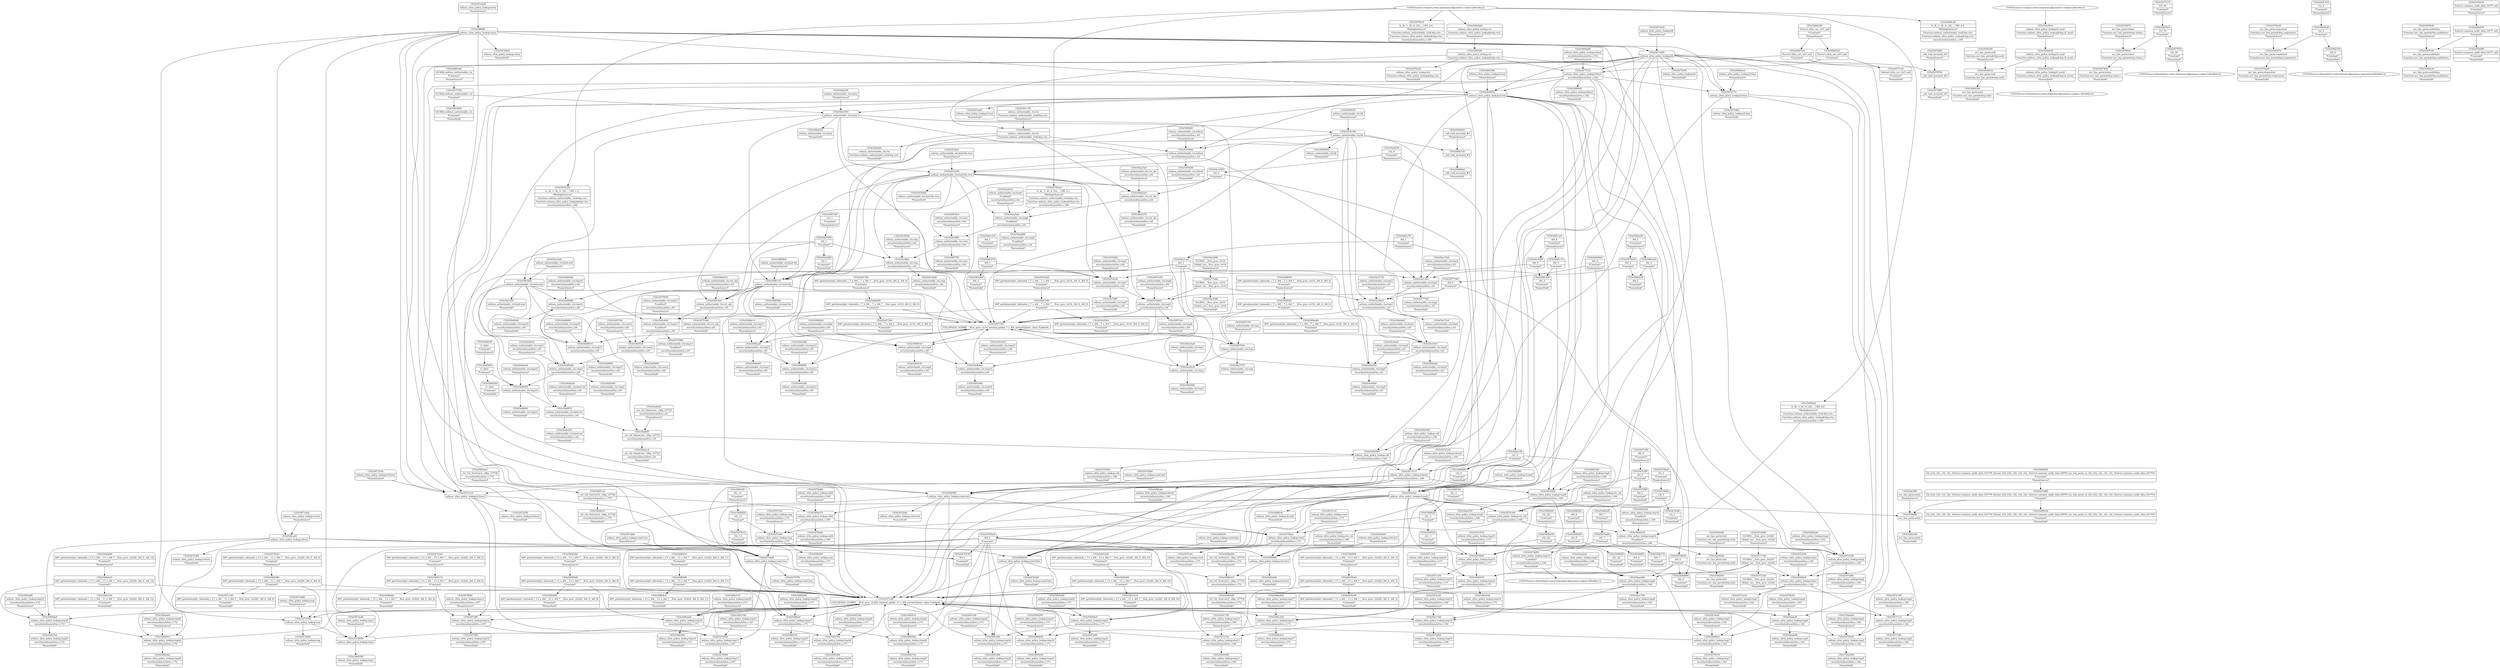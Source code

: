 digraph {
	CE0x5474190 [shape=record,shape=Mrecord,label="{CE0x5474190|selinux_xfrm_policy_lookup:tmp2|security/selinux/xfrm.c,162}"]
	CE0x5491b10 [shape=record,shape=Mrecord,label="{CE0x5491b10|i64*_getelementptr_inbounds_(_13_x_i64_,_13_x_i64_*___llvm_gcov_ctr220,_i64_0,_i64_10)|*Constant*|*SummSink*}"]
	CE0x54d5fd0 [shape=record,shape=Mrecord,label="{CE0x54d5fd0|i1_false|*Constant*}"]
	CE0x5471790 [shape=record,shape=Mrecord,label="{CE0x5471790|GLOBAL:__llvm_gcov_ctr220|Global_var:__llvm_gcov_ctr220}"]
	CE0x548a3b0 [shape=record,shape=Mrecord,label="{CE0x548a3b0|avc_has_perm:entry|*SummSink*}"]
	CE0x549a410 [shape=record,shape=Mrecord,label="{CE0x549a410|i64*_getelementptr_inbounds_(_13_x_i64_,_13_x_i64_*___llvm_gcov_ctr220,_i64_0,_i64_12)|*Constant*}"]
	CE0x54a1ba0 [shape=record,shape=Mrecord,label="{CE0x54a1ba0|selinux_authorizable_ctx:tmp1|*SummSource*}"]
	CE0x5479fd0 [shape=record,shape=Mrecord,label="{CE0x5479fd0|selinux_authorizable_ctx:tobool|security/selinux/xfrm.c,63}"]
	CE0x740d9f0 [shape=record,shape=Mrecord,label="{CE0x740d9f0|i64*_getelementptr_inbounds_(_13_x_i64_,_13_x_i64_*___llvm_gcov_ctr220,_i64_0,_i64_3)|*Constant*|*SummSource*}"]
	CE0x5492f90 [shape=record,shape=Mrecord,label="{CE0x5492f90|selinux_xfrm_policy_lookup:if.end3|*SummSource*}"]
	CE0x5476760 [shape=record,shape=Mrecord,label="{CE0x5476760|_call_void_mcount()_#3}"]
	CE0x54d9f70 [shape=record,shape=Mrecord,label="{CE0x54d9f70|selinux_authorizable_ctx:land.ext|security/selinux/xfrm.c,64}"]
	CE0x54942f0 [shape=record,shape=Mrecord,label="{CE0x54942f0|avc_has_perm:ssid|Function::avc_has_perm&Arg::ssid::|*SummSource*}"]
	CE0x548c5d0 [shape=record,shape=Mrecord,label="{CE0x548c5d0|selinux_xfrm_policy_lookup:tmp8|security/selinux/xfrm.c,166|*SummSource*}"]
	CE0x547e420 [shape=record,shape=Mrecord,label="{CE0x547e420|selinux_xfrm_policy_lookup:entry|*SummSource*}"]
	CE0x548e580 [shape=record,shape=Mrecord,label="{CE0x548e580|selinux_xfrm_policy_lookup:tmp19|security/selinux/xfrm.c,171|*SummSink*}"]
	CE0x54b21f0 [shape=record,shape=Mrecord,label="{CE0x54b21f0|selinux_authorizable_ctx:entry|*SummSource*}"]
	CE0x549bb80 [shape=record,shape=Mrecord,label="{CE0x549bb80|selinux_authorizable_ctx:tmp11|security/selinux/xfrm.c,65|*SummSink*}"]
	CE0x549b7c0 [shape=record,shape=Mrecord,label="{CE0x549b7c0|selinux_authorizable_ctx:land.rhs}"]
	CE0x5483de0 [shape=record,shape=Mrecord,label="{CE0x5483de0|selinux_authorizable_ctx:land.end}"]
	CE0x547c4b0 [shape=record,shape=Mrecord,label="{CE0x547c4b0|selinux_xfrm_policy_lookup:cond.true|*SummSource*}"]
	CE0x548b300 [shape=record,shape=Mrecord,label="{CE0x548b300|selinux_xfrm_policy_lookup:tmp17|security/selinux/xfrm.c,171|*SummSource*}"]
	CE0x548fd80 [shape=record,shape=Mrecord,label="{CE0x548fd80|i32_0|*Constant*|*SummSink*}"]
	CE0x5473480 [shape=record,shape=Mrecord,label="{CE0x5473480|selinux_xfrm_policy_lookup:tmp|*SummSource*}"]
	CE0x549ed70 [shape=record,shape=Mrecord,label="{CE0x549ed70|selinux_xfrm_policy_lookup:call4|security/selinux/xfrm.c,169}"]
	CE0x5491010 [shape=record,shape=Mrecord,label="{CE0x5491010|selinux_authorizable_ctx:tmp10|security/selinux/xfrm.c,64|*SummSource*}"]
	CE0x54719a0 [shape=record,shape=Mrecord,label="{CE0x54719a0|selinux_xfrm_policy_lookup:return|*SummSource*}"]
	CE0x5496d70 [shape=record,shape=Mrecord,label="{CE0x5496d70|selinux_xfrm_policy_lookup:tmp14|*LoadInst*|security/selinux/xfrm.c,169}"]
	CE0x5491b80 [shape=record,shape=Mrecord,label="{CE0x5491b80|selinux_xfrm_policy_lookup:tmp21|security/selinux/xfrm.c,171|*SummSink*}"]
	CE0x5477760 [shape=record,shape=Mrecord,label="{CE0x5477760|selinux_authorizable_ctx:tmp2|security/selinux/xfrm.c,63|*SummSink*}"]
	CE0x548bb60 [shape=record,shape=Mrecord,label="{CE0x548bb60|i64*_getelementptr_inbounds_(_13_x_i64_,_13_x_i64_*___llvm_gcov_ctr220,_i64_0,_i64_6)|*Constant*|*SummSink*}"]
	CE0x54d5a80 [shape=record,shape=Mrecord,label="{CE0x54d5a80|selinux_authorizable_ctx:cmp3|security/selinux/xfrm.c,65}"]
	CE0x5470530 [shape=record,shape=Mrecord,label="{CE0x5470530|i64_1|*Constant*|*SummSink*}"]
	CE0x6876a40 [shape=record,shape=Mrecord,label="{CE0x6876a40|i64*_getelementptr_inbounds_(_13_x_i64_,_13_x_i64_*___llvm_gcov_ctr220,_i64_0,_i64_3)|*Constant*|*SummSink*}"]
	CE0x547dff0 [shape=record,shape=Mrecord,label="{CE0x547dff0|selinux_authorizable_ctx:tmp7|security/selinux/xfrm.c,64|*SummSink*}"]
	CE0x5477f50 [shape=record,shape=Mrecord,label="{CE0x5477f50|i16_39|*Constant*|*SummSink*}"]
	CE0x548f6a0 [shape=record,shape=Mrecord,label="{CE0x548f6a0|selinux_xfrm_policy_lookup:tmp23|security/selinux/xfrm.c,171}"]
	CE0x5474d00 [shape=record,shape=Mrecord,label="{CE0x5474d00|selinux_xfrm_policy_lookup:call4|security/selinux/xfrm.c,169|*SummSource*}"]
	CE0x54afed0 [shape=record,shape=Mrecord,label="{CE0x54afed0|_ret_i32_%land.ext,_!dbg_!27723|security/selinux/xfrm.c,63|*SummSource*}"]
	CE0x5476200 [shape=record,shape=Mrecord,label="{CE0x5476200|selinux_xfrm_policy_lookup:ctx_sid|security/selinux/xfrm.c,169|*SummSink*}"]
	CE0x548d190 [shape=record,shape=Mrecord,label="{CE0x548d190|%struct.xfrm_sec_ctx*_null|*Constant*|*SummSource*}"]
	"CONST[source:0(mediator),value:0(static)][purpose:{operation}][SnkIdx:3]"
	CE0x54925d0 [shape=record,shape=Mrecord,label="{CE0x54925d0|selinux_xfrm_policy_lookup:call|security/selinux/xfrm.c,166|*SummSource*}"]
	CE0x5465cc0 [shape=record,shape=Mrecord,label="{CE0x5465cc0|_ret_i32_%retval.0,_!dbg_!27728|security/selinux/avc.c,775}"]
	CE0x548fb30 [shape=record,shape=Mrecord,label="{CE0x548fb30|selinux_xfrm_policy_lookup:if.end3|*SummSink*}"]
	CE0x54a2610 [shape=record,shape=Mrecord,label="{CE0x54a2610|selinux_authorizable_ctx:tmp6|*LoadInst*|security/selinux/xfrm.c,64|*SummSource*}"]
	CE0x5471ef0 [shape=record,shape=Mrecord,label="{CE0x5471ef0|COLLAPSED:_GCMRE___llvm_gcov_ctr220_internal_global_13_x_i64_zeroinitializer:_elem_0:default:}"]
	CE0x548df40 [shape=record,shape=Mrecord,label="{CE0x548df40|selinux_xfrm_policy_lookup:cmp|security/selinux/xfrm.c,171|*SummSink*}"]
	CE0x54a1760 [shape=record,shape=Mrecord,label="{CE0x54a1760|selinux_xfrm_policy_lookup:tmp9|security/selinux/xfrm.c,166|*SummSink*}"]
	CE0x54da2a0 [shape=record,shape=Mrecord,label="{CE0x54da2a0|selinux_authorizable_ctx:land.ext|security/selinux/xfrm.c,64|*SummSource*}"]
	CE0x54c0da0 [shape=record,shape=Mrecord,label="{CE0x54c0da0|selinux_authorizable_ctx:tmp5|security/selinux/xfrm.c,63|*SummSource*}"]
	CE0x5491bf0 [shape=record,shape=Mrecord,label="{CE0x5491bf0|selinux_xfrm_policy_lookup:tmp22|security/selinux/xfrm.c,171}"]
	CE0x54710b0 [shape=record,shape=Mrecord,label="{CE0x54710b0|selinux_xfrm_policy_lookup:if.then|*SummSink*}"]
	CE0x5494620 [shape=record,shape=Mrecord,label="{CE0x5494620|_call_void_mcount()_#3|*SummSource*}"]
	CE0x54b3550 [shape=record,shape=Mrecord,label="{CE0x54b3550|selinux_authorizable_ctx:entry}"]
	CE0x549c6d0 [shape=record,shape=Mrecord,label="{CE0x549c6d0|selinux_authorizable_ctx:tmp13|*LoadInst*|security/selinux/xfrm.c,65}"]
	CE0x5481220 [shape=record,shape=Mrecord,label="{CE0x5481220|selinux_xfrm_policy_lookup:tmp17|security/selinux/xfrm.c,171}"]
	CE0x54c59f0 [shape=record,shape=Mrecord,label="{CE0x54c59f0|selinux_authorizable_ctx:conv|security/selinux/xfrm.c,64}"]
	CE0x547e740 [shape=record,shape=Mrecord,label="{CE0x547e740|selinux_xfrm_policy_lookup:cmp|security/selinux/xfrm.c,171|*SummSource*}"]
	CE0x5496240 [shape=record,shape=Mrecord,label="{CE0x5496240|i64_7|*Constant*|*SummSource*}"]
	CE0x547bd80 [shape=record,shape=Mrecord,label="{CE0x547bd80|%struct.common_audit_data.1017*_null|*Constant*|*SummSink*}"]
	CE0x5480530 [shape=record,shape=Mrecord,label="{CE0x5480530|selinux_xfrm_policy_lookup:tmp23|security/selinux/xfrm.c,171|*SummSink*}"]
	CE0x54c14c0 [shape=record,shape=Mrecord,label="{CE0x54c14c0|selinux_authorizable_ctx:tmp4|security/selinux/xfrm.c,63}"]
	CE0x548ffd0 [shape=record,shape=Mrecord,label="{CE0x548ffd0|selinux_xfrm_policy_lookup:entry}"]
	CE0x54a1ff0 [shape=record,shape=Mrecord,label="{CE0x54a1ff0|avc_has_perm:entry|*SummSource*}"]
	CE0x5474450 [shape=record,shape=Mrecord,label="{CE0x5474450|selinux_xfrm_policy_lookup:tmp8|security/selinux/xfrm.c,166}"]
	CE0x548e4a0 [shape=record,shape=Mrecord,label="{CE0x548e4a0|selinux_xfrm_policy_lookup:tmp19|security/selinux/xfrm.c,171}"]
	CE0x54804c0 [shape=record,shape=Mrecord,label="{CE0x54804c0|i64*_getelementptr_inbounds_(_13_x_i64_,_13_x_i64_*___llvm_gcov_ctr220,_i64_0,_i64_11)|*Constant*|*SummSink*}"]
	CE0x54d9610 [shape=record,shape=Mrecord,label="{CE0x54d9610|selinux_authorizable_ctx:tmp15|security/selinux/xfrm.c,64}"]
	CE0x54aa350 [shape=record,shape=Mrecord,label="{CE0x54aa350|selinux_xfrm_policy_lookup:tmp8|security/selinux/xfrm.c,166|*SummSink*}"]
	CE0x5475c80 [shape=record,shape=Mrecord,label="{CE0x5475c80|selinux_xfrm_policy_lookup:cmp|security/selinux/xfrm.c,171}"]
	CE0x54830c0 [shape=record,shape=Mrecord,label="{CE0x54830c0|i16_39|*Constant*}"]
	CE0x54aff40 [shape=record,shape=Mrecord,label="{CE0x54aff40|_ret_i32_%land.ext,_!dbg_!27723|security/selinux/xfrm.c,63}"]
	CE0x5487100 [shape=record,shape=Mrecord,label="{CE0x5487100|selinux_authorizable_ctx:tmp|*SummSource*}"]
	CE0x5494b10 [shape=record,shape=Mrecord,label="{CE0x5494b10|_ret_i32_%retval.0,_!dbg_!27728|security/selinux/avc.c,775|*SummSink*}"]
	CE0x54884b0 [shape=record,shape=Mrecord,label="{CE0x54884b0|selinux_authorizable_ctx:land.rhs|*SummSource*}"]
	CE0x547b7d0 [shape=record,shape=Mrecord,label="{CE0x547b7d0|selinux_xfrm_policy_lookup:tmp4|security/selinux/xfrm.c,162|*SummSource*}"]
	CE0x548a960 [shape=record,shape=Mrecord,label="{CE0x548a960|selinux_authorizable_ctx:tmp1|*SummSink*}"]
	CE0x5497410 [shape=record,shape=Mrecord,label="{CE0x5497410|i32_8|*Constant*|*SummSource*}"]
	CE0x5479200 [shape=record,shape=Mrecord,label="{CE0x5479200|i64_2|*Constant*}"]
	CE0x54995d0 [shape=record,shape=Mrecord,label="{CE0x54995d0|i64*_getelementptr_inbounds_(_13_x_i64_,_13_x_i64_*___llvm_gcov_ctr220,_i64_0,_i64_9)|*Constant*}"]
	CE0x5495560 [shape=record,shape=Mrecord,label="{CE0x5495560|selinux_xfrm_policy_lookup:tmp20|security/selinux/xfrm.c,171|*SummSink*}"]
	CE0x546f450 [shape=record,shape=Mrecord,label="{CE0x546f450|selinux_xfrm_policy_lookup:cond.false|*SummSource*}"]
	CE0x54876c0 [shape=record,shape=Mrecord,label="{CE0x54876c0|selinux_authorizable_ctx:conv|security/selinux/xfrm.c,64|*SummSource*}"]
	CE0x54d62f0 [shape=record,shape=Mrecord,label="{CE0x54d62f0|i1_false|*Constant*|*SummSource*}"]
	CE0x547ec20 [shape=record,shape=Mrecord,label="{CE0x547ec20|selinux_xfrm_policy_lookup:tmp10|security/selinux/xfrm.c,166|*SummSource*}"]
	CE0x54d9980 [shape=record,shape=Mrecord,label="{CE0x54d9980|selinux_authorizable_ctx:tmp16|security/selinux/xfrm.c,64}"]
	CE0x549c0d0 [shape=record,shape=Mrecord,label="{CE0x549c0d0|selinux_authorizable_ctx:tmp12|security/selinux/xfrm.c,65|*SummSource*}"]
	CE0x5487970 [shape=record,shape=Mrecord,label="{CE0x5487970|i32_1|*Constant*}"]
	CE0x54d96f0 [shape=record,shape=Mrecord,label="{CE0x54d96f0|selinux_authorizable_ctx:tmp15|security/selinux/xfrm.c,64|*SummSink*}"]
	"CONST[source:0(mediator),value:2(dynamic)][purpose:{object}][SnkIdx:2]"
	CE0x5473320 [shape=record,shape=Mrecord,label="{CE0x5473320|GLOBAL:__llvm_gcov_ctr220|Global_var:__llvm_gcov_ctr220|*SummSink*}"]
	CE0x547ce20 [shape=record,shape=Mrecord,label="{CE0x547ce20|selinux_xfrm_policy_lookup:if.end|*SummSink*}"]
	CE0x54800f0 [shape=record,shape=Mrecord,label="{CE0x54800f0|i64*_getelementptr_inbounds_(_13_x_i64_,_13_x_i64_*___llvm_gcov_ctr220,_i64_0,_i64_11)|*Constant*}"]
	CE0x549e8e0 [shape=record,shape=Mrecord,label="{CE0x549e8e0|selinux_authorizable_ctx:tmp4|security/selinux/xfrm.c,63|*SummSource*}"]
	CE0x549c5a0 [shape=record,shape=Mrecord,label="{CE0x549c5a0|selinux_authorizable_ctx:ctx_alg|security/selinux/xfrm.c,65}"]
	CE0x5480610 [shape=record,shape=Mrecord,label="{CE0x5480610|selinux_xfrm_policy_lookup:tmp24|security/selinux/xfrm.c,171|*SummSource*}"]
	CE0x54c2480 [shape=record,shape=Mrecord,label="{CE0x54c2480|GLOBAL:__llvm_gcov_ctr16|Global_var:__llvm_gcov_ctr16|*SummSource*}"]
	CE0x5490c30 [shape=record,shape=Mrecord,label="{CE0x5490c30|selinux_authorizable_ctx:tmp9|security/selinux/xfrm.c,64|*SummSink*}"]
	CE0x54ada80 [shape=record,shape=Mrecord,label="{CE0x54ada80|selinux_xfrm_policy_lookup:tmp6|security/selinux/xfrm.c,163|*SummSink*}"]
	CE0x54944f0 [shape=record,shape=Mrecord,label="{CE0x54944f0|avc_has_perm:tsid|Function::avc_has_perm&Arg::tsid::|*SummSource*}"]
	CE0x54724b0 [shape=record,shape=Mrecord,label="{CE0x54724b0|selinux_xfrm_policy_lookup:tmp|*SummSink*}"]
	CE0x547df20 [shape=record,shape=Mrecord,label="{CE0x547df20|selinux_authorizable_ctx:tmp7|security/selinux/xfrm.c,64|*SummSource*}"]
	CE0x548d920 [shape=record,shape=Mrecord,label="{CE0x548d920|i64_0|*Constant*|*SummSource*}"]
	CE0x5482f50 [shape=record,shape=Mrecord,label="{CE0x5482f50|avc_has_perm:tsid|Function::avc_has_perm&Arg::tsid::|*SummSink*}"]
	CE0x5497480 [shape=record,shape=Mrecord,label="{CE0x5497480|avc_has_perm:tclass|Function::avc_has_perm&Arg::tclass::|*SummSink*}"]
	CE0x5480d30 [shape=record,shape=Mrecord,label="{CE0x5480d30|i32_-22|*Constant*}"]
	CE0x5471630 [shape=record,shape=Mrecord,label="{CE0x5471630|selinux_xfrm_policy_lookup:bb|*SummSource*}"]
	CE0x5496370 [shape=record,shape=Mrecord,label="{CE0x5496370|i64_7|*Constant*|*SummSink*}"]
	CE0x54aec50 [shape=record,shape=Mrecord,label="{CE0x54aec50|i32_0|*Constant*}"]
	CE0x547a7a0 [shape=record,shape=Mrecord,label="{CE0x547a7a0|selinux_xfrm_policy_lookup:tmp11|security/selinux/xfrm.c,166}"]
	CE0x5499bf0 [shape=record,shape=Mrecord,label="{CE0x5499bf0|i32_-22|*Constant*|*SummSink*}"]
	CE0x549c610 [shape=record,shape=Mrecord,label="{CE0x549c610|selinux_authorizable_ctx:ctx_alg|security/selinux/xfrm.c,65|*SummSource*}"]
	"CONST[source:1(input),value:2(dynamic)][purpose:{subject}][SrcIdx:3]"
	CE0x5485030 [shape=record,shape=Mrecord,label="{CE0x5485030|i32_(i32,_i32,_i16,_i32,_%struct.common_audit_data.1017*)*_bitcast_(i32_(i32,_i32,_i16,_i32,_%struct.common_audit_data.495*)*_avc_has_perm_to_i32_(i32,_i32,_i16,_i32,_%struct.common_audit_data.1017*)*)|*Constant*|*SummSink*}"]
	CE0x5496470 [shape=record,shape=Mrecord,label="{CE0x5496470|selinux_xfrm_policy_lookup:tmp16|security/selinux/xfrm.c,171}"]
	CE0x5484a80 [shape=record,shape=Mrecord,label="{CE0x5484a80|selinux_xfrm_policy_lookup:tobool|security/selinux/xfrm.c,162|*SummSource*}"]
	CE0x54c52d0 [shape=record,shape=Mrecord,label="{CE0x54c52d0|selinux_authorizable_ctx:cmp|security/selinux/xfrm.c,64|*SummSink*}"]
	CE0x5497e00 [shape=record,shape=Mrecord,label="{CE0x5497e00|selinux_authorizable_ctx:tmp8|security/selinux/xfrm.c,64|*SummSource*}"]
	CE0x54aa480 [shape=record,shape=Mrecord,label="{CE0x54aa480|selinux_xfrm_policy_lookup:tmp9|security/selinux/xfrm.c,166}"]
	CE0x54852f0 [shape=record,shape=Mrecord,label="{CE0x54852f0|selinux_xfrm_policy_lookup:ctx|Function::selinux_xfrm_policy_lookup&Arg::ctx::}"]
	CE0x54762e0 [shape=record,shape=Mrecord,label="{CE0x54762e0|0:_i8,_1:_i8,_4:_i32,_:_CRE_0,1_|*MultipleSource*|Function::selinux_authorizable_ctx&Arg::ctx::|Function::selinux_xfrm_policy_lookup&Arg::ctx::|security/selinux/xfrm.c,169}"]
	CE0x54b3400 [shape=record,shape=Mrecord,label="{CE0x54b3400|GLOBAL:selinux_authorizable_ctx|*Constant*|*SummSink*}"]
	CE0x547ae90 [shape=record,shape=Mrecord,label="{CE0x547ae90|selinux_authorizable_ctx:land.lhs.true}"]
	CE0x548d3b0 [shape=record,shape=Mrecord,label="{CE0x548d3b0|i64*_getelementptr_inbounds_(_13_x_i64_,_13_x_i64_*___llvm_gcov_ctr220,_i64_0,_i64_9)|*Constant*|*SummSource*}"]
	CE0x548a720 [shape=record,shape=Mrecord,label="{CE0x548a720|_call_void_mcount()_#3}"]
	CE0x5486ed0 [shape=record,shape=Mrecord,label="{CE0x5486ed0|i64*_getelementptr_inbounds_(_7_x_i64_,_7_x_i64_*___llvm_gcov_ctr16,_i64_0,_i64_0)|*Constant*|*SummSink*}"]
	CE0x54721b0 [shape=record,shape=Mrecord,label="{CE0x54721b0|selinux_xfrm_policy_lookup:tobool1|security/selinux/xfrm.c,166|*SummSource*}"]
	CE0x5477210 [shape=record,shape=Mrecord,label="{CE0x5477210|selinux_xfrm_policy_lookup:tobool|security/selinux/xfrm.c,162}"]
	CE0x54afe60 [shape=record,shape=Mrecord,label="{CE0x54afe60|selinux_authorizable_ctx:ctx|Function::selinux_authorizable_ctx&Arg::ctx::|*SummSink*}"]
	CE0x547fa40 [shape=record,shape=Mrecord,label="{CE0x547fa40|selinux_xfrm_policy_lookup:cond.end|*SummSink*}"]
	CE0x547bd10 [shape=record,shape=Mrecord,label="{CE0x547bd10|%struct.common_audit_data.1017*_null|*Constant*|*SummSource*}"]
	CE0x54a25a0 [shape=record,shape=Mrecord,label="{CE0x54a25a0|selinux_authorizable_ctx:tmp6|*LoadInst*|security/selinux/xfrm.c,64}"]
	CE0x5481ce0 [shape=record,shape=Mrecord,label="{CE0x5481ce0|i64_4|*Constant*|*SummSource*}"]
	CE0x548cc70 [shape=record,shape=Mrecord,label="{CE0x548cc70|i64_1|*Constant*|*SummSource*}"]
	CE0x54906c0 [shape=record,shape=Mrecord,label="{CE0x54906c0|selinux_xfrm_policy_lookup:tmp7|security/selinux/xfrm.c,163}"]
	CE0x54c1da0 [shape=record,shape=Mrecord,label="{CE0x54c1da0|selinux_authorizable_ctx:land.end|*SummSource*}"]
	CE0x5473740 [shape=record,shape=Mrecord,label="{CE0x5473740|selinux_xfrm_policy_lookup:tmp}"]
	CE0x5466430 [shape=record,shape=Mrecord,label="{CE0x5466430|i64_2|*Constant*|*SummSink*}"]
	CE0x54c05e0 [shape=record,shape=Mrecord,label="{CE0x54c05e0|i64*_getelementptr_inbounds_(_7_x_i64_,_7_x_i64_*___llvm_gcov_ctr16,_i64_0,_i64_5)|*Constant*|*SummSink*}"]
	CE0x54a17d0 [shape=record,shape=Mrecord,label="{CE0x54a17d0|selinux_xfrm_policy_lookup:tmp10|security/selinux/xfrm.c,166}"]
	CE0x549a040 [shape=record,shape=Mrecord,label="{CE0x549a040|selinux_xfrm_policy_lookup:retval.0|*SummSource*}"]
	CE0x5491d80 [shape=record,shape=Mrecord,label="{CE0x5491d80|selinux_xfrm_policy_lookup:tmp22|security/selinux/xfrm.c,171|*SummSink*}"]
	CE0x547db40 [shape=record,shape=Mrecord,label="{CE0x547db40|i32_3|*Constant*|*SummSource*}"]
	CE0x5490da0 [shape=record,shape=Mrecord,label="{CE0x5490da0|selinux_authorizable_ctx:tmp10|security/selinux/xfrm.c,64}"]
	CE0x549baa0 [shape=record,shape=Mrecord,label="{CE0x549baa0|selinux_authorizable_ctx:tmp11|security/selinux/xfrm.c,65}"]
	CE0x5499a00 [shape=record,shape=Mrecord,label="{CE0x5499a00|i32_-22|*Constant*|*SummSource*}"]
	CE0x549a740 [shape=record,shape=Mrecord,label="{CE0x549a740|i64*_getelementptr_inbounds_(_13_x_i64_,_13_x_i64_*___llvm_gcov_ctr220,_i64_0,_i64_12)|*Constant*|*SummSink*}"]
	CE0x5473c10 [shape=record,shape=Mrecord,label="{CE0x5473c10|selinux_xfrm_policy_lookup:if.then2}"]
	CE0x5481c70 [shape=record,shape=Mrecord,label="{CE0x5481c70|i64_4|*Constant*}"]
	"CONST[source:1(input),value:2(dynamic)][purpose:{object}][SrcIdx:2]"
	CE0x547fba0 [shape=record,shape=Mrecord,label="{CE0x547fba0|selinux_xfrm_policy_lookup:cond|security/selinux/xfrm.c,171}"]
	"CONST[source:0(mediator),value:2(dynamic)][purpose:{object}][SnkIdx:1]"
	CE0x54946e0 [shape=record,shape=Mrecord,label="{CE0x54946e0|_call_void_mcount()_#3|*SummSink*}"]
	CE0x54743a0 [shape=record,shape=Mrecord,label="{CE0x54743a0|i64*_getelementptr_inbounds_(_13_x_i64_,_13_x_i64_*___llvm_gcov_ctr220,_i64_0,_i64_0)|*Constant*|*SummSource*}"]
	CE0x5493740 [shape=record,shape=Mrecord,label="{CE0x5493740|selinux_xfrm_policy_lookup:tmp13|security/selinux/xfrm.c,167|*SummSource*}"]
	CE0x5482620 [shape=record,shape=Mrecord,label="{CE0x5482620|i32_8|*Constant*}"]
	"CONST[source:0(mediator),value:2(dynamic)][purpose:{subject}][SnkIdx:0]"
	CE0x549b0a0 [shape=record,shape=Mrecord,label="{CE0x549b0a0|selinux_xfrm_policy_lookup:tmp26|security/selinux/xfrm.c,172|*SummSink*}"]
	CE0x546efa0 [shape=record,shape=Mrecord,label="{CE0x546efa0|selinux_xfrm_policy_lookup:if.end3}"]
	CE0x5476270 [shape=record,shape=Mrecord,label="{CE0x5476270|selinux_xfrm_policy_lookup:ctx_sid|security/selinux/xfrm.c,169|*SummSource*}"]
	CE0x5472770 [shape=record,shape=Mrecord,label="{CE0x5472770|selinux_xfrm_policy_lookup:if.then}"]
	CE0x54947a0 [shape=record,shape=Mrecord,label="{CE0x54947a0|%struct.xfrm_sec_ctx*_null|*Constant*}"]
	CE0x548c160 [shape=record,shape=Mrecord,label="{CE0x548c160|i64_3|*Constant*|*SummSource*}"]
	CE0x549b480 [shape=record,shape=Mrecord,label="{CE0x549b480|_ret_i32_%retval.0,_!dbg_!27734|security/selinux/xfrm.c,172|*SummSource*}"]
	CE0x5496ba0 [shape=record,shape=Mrecord,label="{CE0x5496ba0|0:_i8,_1:_i8,_4:_i32,_:_CRE_4,8_|*MultipleSource*|Function::selinux_authorizable_ctx&Arg::ctx::|Function::selinux_xfrm_policy_lookup&Arg::ctx::|security/selinux/xfrm.c,169}"]
	CE0x547afc0 [shape=record,shape=Mrecord,label="{CE0x547afc0|selinux_authorizable_ctx:land.lhs.true|*SummSource*}"]
	CE0x5492560 [shape=record,shape=Mrecord,label="{CE0x5492560|selinux_xfrm_policy_lookup:call|security/selinux/xfrm.c,166}"]
	CE0x5482970 [shape=record,shape=Mrecord,label="{CE0x5482970|avc_has_perm:requested|Function::avc_has_perm&Arg::requested::}"]
	CE0x5479b30 [shape=record,shape=Mrecord,label="{CE0x5479b30|selinux_xfrm_policy_lookup:tmp6|security/selinux/xfrm.c,163|*SummSource*}"]
	CE0x547cf90 [shape=record,shape=Mrecord,label="{CE0x547cf90|selinux_xfrm_policy_lookup:tmp2|security/selinux/xfrm.c,162|*SummSink*}"]
	CE0x720a440 [shape=record,shape=Mrecord,label="{CE0x720a440|selinux_xfrm_policy_lookup:tmp5|security/selinux/xfrm.c,162|*SummSource*}"]
	CE0x54a7570 [shape=record,shape=Mrecord,label="{CE0x54a7570|selinux_authorizable_ctx:tmp|*SummSink*}"]
	CE0x5491240 [shape=record,shape=Mrecord,label="{CE0x5491240|i64*_getelementptr_inbounds_(_7_x_i64_,_7_x_i64_*___llvm_gcov_ctr16,_i64_0,_i64_5)|*Constant*}"]
	CE0x5466380 [shape=record,shape=Mrecord,label="{CE0x5466380|i64*_getelementptr_inbounds_(_13_x_i64_,_13_x_i64_*___llvm_gcov_ctr220,_i64_0,_i64_0)|*Constant*}"]
	CE0x5494a30 [shape=record,shape=Mrecord,label="{CE0x5494a30|avc_has_perm:auditdata|Function::avc_has_perm&Arg::auditdata::|*SummSink*}"]
	CE0x54a13b0 [shape=record,shape=Mrecord,label="{CE0x54a13b0|selinux_authorizable_ctx:tmp2|security/selinux/xfrm.c,63}"]
	CE0x5479360 [shape=record,shape=Mrecord,label="{CE0x5479360|selinux_xfrm_policy_lookup:call|security/selinux/xfrm.c,166|*SummSink*}"]
	CE0x547a3c0 [shape=record,shape=Mrecord,label="{CE0x547a3c0|selinux_xfrm_policy_lookup:tmp3|security/selinux/xfrm.c,162|*SummSink*}"]
	CE0x547b190 [shape=record,shape=Mrecord,label="{CE0x547b190|selinux_authorizable_ctx:bb}"]
	CE0x548ee20 [shape=record,shape=Mrecord,label="{CE0x548ee20|i64_2|*Constant*}"]
	CE0x5476eb0 [shape=record,shape=Mrecord,label="{CE0x5476eb0|selinux_xfrm_policy_lookup:call4|security/selinux/xfrm.c,169|*SummSink*}"]
	CE0x549c240 [shape=record,shape=Mrecord,label="{CE0x549c240|selinux_authorizable_ctx:tmp12|security/selinux/xfrm.c,65|*SummSink*}"]
	CE0x5484f30 [shape=record,shape=Mrecord,label="{CE0x5484f30|i32_(i32,_i32,_i16,_i32,_%struct.common_audit_data.1017*)*_bitcast_(i32_(i32,_i32,_i16,_i32,_%struct.common_audit_data.495*)*_avc_has_perm_to_i32_(i32,_i32,_i16,_i32,_%struct.common_audit_data.1017*)*)|*Constant*|*SummSource*}"]
	CE0x5476a20 [shape=record,shape=Mrecord,label="{CE0x5476a20|selinux_xfrm_policy_lookup:ctx|Function::selinux_xfrm_policy_lookup&Arg::ctx::|*SummSink*}"]
	CE0x54763c0 [shape=record,shape=Mrecord,label="{CE0x54763c0|0:_i8,_1:_i8,_4:_i32,_:_CRE_2,4_|*MultipleSource*|Function::selinux_authorizable_ctx&Arg::ctx::|Function::selinux_xfrm_policy_lookup&Arg::ctx::|security/selinux/xfrm.c,169}"]
	CE0x5466220 [shape=record,shape=Mrecord,label="{CE0x5466220|selinux_xfrm_policy_lookup:tmp2|security/selinux/xfrm.c,162|*SummSource*}"]
	CE0x5487c00 [shape=record,shape=Mrecord,label="{CE0x5487c00|i32_1|*Constant*|*SummSource*}"]
	CE0x5475850 [shape=record,shape=Mrecord,label="{CE0x5475850|selinux_authorizable_ctx:tmp13|*LoadInst*|security/selinux/xfrm.c,65|*SummSource*}"]
	CE0x5482700 [shape=record,shape=Mrecord,label="{CE0x5482700|i32_8|*Constant*|*SummSink*}"]
	CE0x547dbb0 [shape=record,shape=Mrecord,label="{CE0x547dbb0|i32_3|*Constant*}"]
	CE0x54d6650 [shape=record,shape=Mrecord,label="{CE0x54d6650|selinux_authorizable_ctx:tmp14}"]
	CE0x54c1000 [shape=record,shape=Mrecord,label="{CE0x54c1000|i32_0|*Constant*}"]
	CE0x54718f0 [shape=record,shape=Mrecord,label="{CE0x54718f0|i64_5|*Constant*|*SummSource*}"]
	CE0x5466590 [shape=record,shape=Mrecord,label="{CE0x5466590|selinux_xfrm_policy_lookup:tmp1|*SummSink*}"]
	CE0x5494360 [shape=record,shape=Mrecord,label="{CE0x5494360|avc_has_perm:ssid|Function::avc_has_perm&Arg::ssid::|*SummSink*}"]
	CE0x5477c80 [shape=record,shape=Mrecord,label="{CE0x5477c80|selinux_xfrm_policy_lookup:tmp4|security/selinux/xfrm.c,162|*SummSink*}"]
	CE0x54797f0 [shape=record,shape=Mrecord,label="{CE0x54797f0|selinux_xfrm_policy_lookup:cond.true|*SummSink*}"]
	CE0x54d6f90 [shape=record,shape=Mrecord,label="{CE0x54d6f90|selinux_authorizable_ctx:tmp14|*SummSink*}"]
	CE0x547eff0 [shape=record,shape=Mrecord,label="{CE0x547eff0|selinux_xfrm_policy_lookup:tmp12|security/selinux/xfrm.c,167}"]
	CE0x549bb10 [shape=record,shape=Mrecord,label="{CE0x549bb10|selinux_authorizable_ctx:tmp11|security/selinux/xfrm.c,65|*SummSource*}"]
	CE0x5474990 [shape=record,shape=Mrecord,label="{CE0x5474990|selinux_xfrm_policy_lookup:tmp13|security/selinux/xfrm.c,167|*SummSink*}"]
	CE0x54c4d40 [shape=record,shape=Mrecord,label="{CE0x54c4d40|i32_1|*Constant*|*SummSink*}"]
	CE0x5472f00 [shape=record,shape=Mrecord,label="{CE0x5472f00|_call_void_mcount()_#3|*SummSource*}"]
	CE0x5473110 [shape=record,shape=Mrecord,label="{CE0x5473110|selinux_xfrm_policy_lookup:tobool1|security/selinux/xfrm.c,166}"]
	CE0x5496eb0 [shape=record,shape=Mrecord,label="{CE0x5496eb0|selinux_xfrm_policy_lookup:tmp14|*LoadInst*|security/selinux/xfrm.c,169|*SummSource*}"]
	CE0x5472fb0 [shape=record,shape=Mrecord,label="{CE0x5472fb0|i64_5|*Constant*|*SummSink*}"]
	CE0x54965b0 [shape=record,shape=Mrecord,label="{CE0x54965b0|i64_8|*Constant*}"]
	CE0x5480410 [shape=record,shape=Mrecord,label="{CE0x5480410|i64*_getelementptr_inbounds_(_13_x_i64_,_13_x_i64_*___llvm_gcov_ctr220,_i64_0,_i64_11)|*Constant*|*SummSource*}"]
	CE0x5466850 [shape=record,shape=Mrecord,label="{CE0x5466850|selinux_xfrm_policy_lookup:if.end}"]
	CE0x547e4d0 [shape=record,shape=Mrecord,label="{CE0x547e4d0|selinux_xfrm_policy_lookup:cond.true}"]
	CE0x54959e0 [shape=record,shape=Mrecord,label="{CE0x54959e0|selinux_xfrm_policy_lookup:tmp3|security/selinux/xfrm.c,162}"]
	CE0x5482870 [shape=record,shape=Mrecord,label="{CE0x5482870|%struct.common_audit_data.1017*_null|*Constant*}"]
	CE0x5474800 [shape=record,shape=Mrecord,label="{CE0x5474800|selinux_xfrm_policy_lookup:tmp13|security/selinux/xfrm.c,167}"]
	CE0x54b2350 [shape=record,shape=Mrecord,label="{CE0x54b2350|selinux_authorizable_ctx:entry|*SummSink*}"]
	CE0x5477e70 [shape=record,shape=Mrecord,label="{CE0x5477e70|i16_39|*Constant*|*SummSource*}"]
	CE0x54d5530 [shape=record,shape=Mrecord,label="{CE0x54d5530|selinux_authorizable_ctx:conv2|security/selinux/xfrm.c,65}"]
	CE0x5478ef0 [shape=record,shape=Mrecord,label="{CE0x5478ef0|selinux_authorizable_ctx:tobool|security/selinux/xfrm.c,63|*SummSink*}"]
	CE0x5494aa0 [shape=record,shape=Mrecord,label="{CE0x5494aa0|_ret_i32_%retval.0,_!dbg_!27728|security/selinux/avc.c,775|*SummSource*}"]
	CE0x547b0b0 [shape=record,shape=Mrecord,label="{CE0x547b0b0|selinux_authorizable_ctx:land.lhs.true|*SummSink*}"]
	CE0x547d000 [shape=record,shape=Mrecord,label="{CE0x547d000|i64_0|*Constant*}"]
	CE0x5491c60 [shape=record,shape=Mrecord,label="{CE0x5491c60|selinux_xfrm_policy_lookup:tmp22|security/selinux/xfrm.c,171|*SummSource*}"]
	CE0x54c15c0 [shape=record,shape=Mrecord,label="{CE0x54c15c0|selinux_authorizable_ctx:tmp3|security/selinux/xfrm.c,63|*SummSink*}"]
	CE0x5472980 [shape=record,shape=Mrecord,label="{CE0x5472980|GLOBAL:__llvm_gcov_ctr220|Global_var:__llvm_gcov_ctr220|*SummSource*}"]
	CE0x548e700 [shape=record,shape=Mrecord,label="{CE0x548e700|selinux_xfrm_policy_lookup:tmp20|security/selinux/xfrm.c,171}"]
	CE0x54805a0 [shape=record,shape=Mrecord,label="{CE0x54805a0|selinux_xfrm_policy_lookup:tmp24|security/selinux/xfrm.c,171}"]
	CE0x54953d0 [shape=record,shape=Mrecord,label="{CE0x54953d0|selinux_xfrm_policy_lookup:tmp20|security/selinux/xfrm.c,171|*SummSource*}"]
	CE0x54c2730 [shape=record,shape=Mrecord,label="{CE0x54c2730|selinux_authorizable_ctx:tmp3|security/selinux/xfrm.c,63|*SummSource*}"]
	CE0x549faf0 [shape=record,shape=Mrecord,label="{CE0x549faf0|selinux_authorizable_ctx:tobool|security/selinux/xfrm.c,63|*SummSource*}"]
	CE0x5472e50 [shape=record,shape=Mrecord,label="{CE0x5472e50|selinux_xfrm_policy_lookup:if.then2|*SummSink*}"]
	CE0x548feb0 [shape=record,shape=Mrecord,label="{CE0x548feb0|selinux_xfrm_policy_lookup:tobool1|security/selinux/xfrm.c,166|*SummSink*}"]
	CE0x5471160 [shape=record,shape=Mrecord,label="{CE0x5471160|i64*_getelementptr_inbounds_(_13_x_i64_,_13_x_i64_*___llvm_gcov_ctr220,_i64_0,_i64_0)|*Constant*|*SummSink*}"]
	CE0x5465b40 [shape=record,shape=Mrecord,label="{CE0x5465b40|avc_has_perm:auditdata|Function::avc_has_perm&Arg::auditdata::|*SummSource*}"]
	CE0x54d9cb0 [shape=record,shape=Mrecord,label="{CE0x54d9cb0|selinux_authorizable_ctx:tmp16|security/selinux/xfrm.c,64|*SummSource*}"]
	CE0x5476350 [shape=record,shape=Mrecord,label="{CE0x5476350|0:_i8,_1:_i8,_4:_i32,_:_CRE_1,2_|*MultipleSource*|Function::selinux_authorizable_ctx&Arg::ctx::|Function::selinux_xfrm_policy_lookup&Arg::ctx::|security/selinux/xfrm.c,169}"]
	CE0x54a1520 [shape=record,shape=Mrecord,label="{CE0x54a1520|selinux_authorizable_ctx:tmp2|security/selinux/xfrm.c,63|*SummSource*}"]
	CE0x54745b0 [shape=record,shape=Mrecord,label="{CE0x54745b0|selinux_xfrm_policy_lookup:cond.end|*SummSource*}"]
	CE0x547de50 [shape=record,shape=Mrecord,label="{CE0x547de50|selinux_authorizable_ctx:tmp7|security/selinux/xfrm.c,64}"]
	CE0x5474df0 [shape=record,shape=Mrecord,label="{CE0x5474df0|i32_(i32,_i32,_i16,_i32,_%struct.common_audit_data.1017*)*_bitcast_(i32_(i32,_i32,_i16,_i32,_%struct.common_audit_data.495*)*_avc_has_perm_to_i32_(i32,_i32,_i16,_i32,_%struct.common_audit_data.1017*)*)|*Constant*}"]
	CE0x548f020 [shape=record,shape=Mrecord,label="{CE0x548f020|i32_-3|*Constant*}"]
	CE0x5470d30 [shape=record,shape=Mrecord,label="{CE0x5470d30|selinux_xfrm_policy_lookup:tmp5|security/selinux/xfrm.c,162}"]
	CE0x5474ef0 [shape=record,shape=Mrecord,label="{CE0x5474ef0|selinux_xfrm_policy_lookup:tmp7|security/selinux/xfrm.c,163|*SummSource*}"]
	CE0x547b3a0 [shape=record,shape=Mrecord,label="{CE0x547b3a0|i64*_getelementptr_inbounds_(_13_x_i64_,_13_x_i64_*___llvm_gcov_ctr220,_i64_0,_i64_6)|*Constant*|*SummSource*}"]
	CE0x54d71f0 [shape=record,shape=Mrecord,label="{CE0x54d71f0|i64*_getelementptr_inbounds_(_7_x_i64_,_7_x_i64_*___llvm_gcov_ctr16,_i64_0,_i64_6)|*Constant*|*SummSource*}"]
	CE0x4d8b0a0 [shape=record,shape=Mrecord,label="{CE0x4d8b0a0|GLOBAL:selinux_authorizable_ctx|*Constant*|*SummSource*}"]
	CE0x54777d0 [shape=record,shape=Mrecord,label="{CE0x54777d0|i64_0|*Constant*}"]
	CE0x548f880 [shape=record,shape=Mrecord,label="{CE0x548f880|selinux_xfrm_policy_lookup:tobool|security/selinux/xfrm.c,162|*SummSink*}"]
	CE0x5474b50 [shape=record,shape=Mrecord,label="{CE0x5474b50|selinux_xfrm_policy_lookup:tmp14|*LoadInst*|security/selinux/xfrm.c,169|*SummSink*}"]
	CE0x54b1150 [shape=record,shape=Mrecord,label="{CE0x54b1150|selinux_authorizable_ctx:ctx|Function::selinux_authorizable_ctx&Arg::ctx::|*SummSource*}"]
	CE0x54d6490 [shape=record,shape=Mrecord,label="{CE0x54d6490|i64*_getelementptr_inbounds_(_7_x_i64_,_7_x_i64_*___llvm_gcov_ctr16,_i64_0,_i64_6)|*Constant*}"]
	CE0x547b220 [shape=record,shape=Mrecord,label="{CE0x547b220|selinux_xfrm_policy_lookup:cond.false|*SummSink*}"]
	CE0x548b640 [shape=record,shape=Mrecord,label="{CE0x548b640|selinux_xfrm_policy_lookup:tmp18|security/selinux/xfrm.c,171}"]
	CE0x54a1b30 [shape=record,shape=Mrecord,label="{CE0x54a1b30|selinux_authorizable_ctx:tmp1}"]
	CE0x547fce0 [shape=record,shape=Mrecord,label="{CE0x547fce0|selinux_xfrm_policy_lookup:cond|security/selinux/xfrm.c,171|*SummSink*}"]
	CE0x5475070 [shape=record,shape=Mrecord,label="{CE0x5475070|selinux_xfrm_policy_lookup:tmp7|security/selinux/xfrm.c,163|*SummSink*}"]
	CE0x54d5e60 [shape=record,shape=Mrecord,label="{CE0x54d5e60|selinux_authorizable_ctx:cmp3|security/selinux/xfrm.c,65|*SummSink*}"]
	CE0x54662d0 [shape=record,shape=Mrecord,label="{CE0x54662d0|selinux_xfrm_policy_lookup:ctx|Function::selinux_xfrm_policy_lookup&Arg::ctx::|*SummSource*}"]
	CE0x5466dd0 [shape=record,shape=Mrecord,label="{CE0x5466dd0|selinux_xfrm_policy_lookup:cond.false}"]
	CE0x54d9e00 [shape=record,shape=Mrecord,label="{CE0x54d9e00|selinux_authorizable_ctx:tmp16|security/selinux/xfrm.c,64|*SummSink*}"]
	CE0x547c3c0 [shape=record,shape=Mrecord,label="{CE0x547c3c0|selinux_xfrm_policy_lookup:tmp16|security/selinux/xfrm.c,171|*SummSource*}"]
	CE0x547c100 [shape=record,shape=Mrecord,label="{CE0x547c100|selinux_xfrm_policy_lookup:tmp15|security/selinux/xfrm.c,171|*SummSink*}"]
	CE0x548a630 [shape=record,shape=Mrecord,label="{CE0x548a630|selinux_xfrm_policy_lookup:fl_secid|Function::selinux_xfrm_policy_lookup&Arg::fl_secid::}"]
	CE0x5491750 [shape=record,shape=Mrecord,label="{CE0x5491750|selinux_xfrm_policy_lookup:tmp11|security/selinux/xfrm.c,166|*SummSource*}"]
	CE0x5477a80 [shape=record,shape=Mrecord,label="{CE0x5477a80|GLOBAL:__llvm_gcov_ctr16|Global_var:__llvm_gcov_ctr16}"]
	CE0x549bf80 [shape=record,shape=Mrecord,label="{CE0x549bf80|selinux_authorizable_ctx:tmp12|security/selinux/xfrm.c,65}"]
	CE0x5473530 [shape=record,shape=Mrecord,label="{CE0x5473530|selinux_xfrm_policy_lookup:if.then2|*SummSource*}"]
	CE0x5481690 [shape=record,shape=Mrecord,label="{CE0x5481690|selinux_xfrm_policy_lookup:if.end|*SummSource*}"]
	CE0x548d120 [shape=record,shape=Mrecord,label="{CE0x548d120|%struct.xfrm_sec_ctx*_null|*Constant*}"]
	CE0x54d5d10 [shape=record,shape=Mrecord,label="{CE0x54d5d10|selinux_authorizable_ctx:cmp3|security/selinux/xfrm.c,65|*SummSource*}"]
	CE0x54d5900 [shape=record,shape=Mrecord,label="{CE0x54d5900|selinux_authorizable_ctx:conv2|security/selinux/xfrm.c,65|*SummSink*}"]
	CE0x54da360 [shape=record,shape=Mrecord,label="{CE0x54da360|selinux_authorizable_ctx:land.ext|security/selinux/xfrm.c,64|*SummSink*}"]
	CE0x548d6f0 [shape=record,shape=Mrecord,label="{CE0x548d6f0|i64*_getelementptr_inbounds_(_13_x_i64_,_13_x_i64_*___llvm_gcov_ctr220,_i64_0,_i64_9)|*Constant*|*SummSink*}"]
	CE0x549aab0 [shape=record,shape=Mrecord,label="{CE0x549aab0|selinux_xfrm_policy_lookup:tmp26|security/selinux/xfrm.c,172|*SummSource*}"]
	CE0x549a910 [shape=record,shape=Mrecord,label="{CE0x549a910|selinux_xfrm_policy_lookup:tmp26|security/selinux/xfrm.c,172}"]
	CE0x548ca20 [shape=record,shape=Mrecord,label="{CE0x548ca20|selinux_xfrm_policy_lookup:return}"]
	CE0x5497790 [shape=record,shape=Mrecord,label="{CE0x5497790|COLLAPSED:_GCMRE___llvm_gcov_ctr16_internal_global_7_x_i64_zeroinitializer:_elem_0:default:}"]
	CE0x5487090 [shape=record,shape=Mrecord,label="{CE0x5487090|selinux_authorizable_ctx:tmp}"]
	CE0x5496620 [shape=record,shape=Mrecord,label="{CE0x5496620|i64_8|*Constant*|*SummSource*}"]
	CE0x5482220 [shape=record,shape=Mrecord,label="{CE0x5482220|selinux_authorizable_ctx:ctx_doi|security/selinux/xfrm.c,64}"]
	CE0x54771a0 [shape=record,shape=Mrecord,label="{CE0x54771a0|%struct.xfrm_sec_ctx*_null|*Constant*|*SummSink*}"]
	CE0x54d63b0 [shape=record,shape=Mrecord,label="{CE0x54d63b0|i1_false|*Constant*|*SummSink*}"]
	CE0x5473f80 [shape=record,shape=Mrecord,label="{CE0x5473f80|_call_void_mcount()_#3|*SummSink*}"]
	CE0x54a2320 [shape=record,shape=Mrecord,label="{CE0x54a2320|selinux_authorizable_ctx:ctx_doi|security/selinux/xfrm.c,64|*SummSource*}"]
	CE0x549e9a0 [shape=record,shape=Mrecord,label="{CE0x549e9a0|selinux_authorizable_ctx:tmp4|security/selinux/xfrm.c,63|*SummSink*}"]
	CE0x54c0e60 [shape=record,shape=Mrecord,label="{CE0x54c0e60|selinux_authorizable_ctx:tmp5|security/selinux/xfrm.c,63|*SummSink*}"]
	CE0x54c0320 [shape=record,shape=Mrecord,label="{CE0x54c0320|i64*_getelementptr_inbounds_(_7_x_i64_,_7_x_i64_*___llvm_gcov_ctr16,_i64_0,_i64_5)|*Constant*|*SummSource*}"]
	CE0x5495d00 [shape=record,shape=Mrecord,label="{CE0x5495d00|i64*_getelementptr_inbounds_(_13_x_i64_,_13_x_i64_*___llvm_gcov_ctr220,_i64_0,_i64_10)|*Constant*}"]
	CE0x5481d50 [shape=record,shape=Mrecord,label="{CE0x5481d50|i64_4|*Constant*|*SummSink*}"]
	CE0x54b0fe0 [shape=record,shape=Mrecord,label="{CE0x54b0fe0|selinux_authorizable_ctx:ctx|Function::selinux_authorizable_ctx&Arg::ctx::}"]
	CE0x5472050 [shape=record,shape=Mrecord,label="{CE0x5472050|selinux_xfrm_policy_lookup:tmp1}"]
	CE0x54910d0 [shape=record,shape=Mrecord,label="{CE0x54910d0|selinux_authorizable_ctx:tmp10|security/selinux/xfrm.c,64|*SummSink*}"]
	CE0x54c26c0 [shape=record,shape=Mrecord,label="{CE0x54c26c0|selinux_authorizable_ctx:tmp3|security/selinux/xfrm.c,63}"]
	CE0x5499fd0 [shape=record,shape=Mrecord,label="{CE0x5499fd0|selinux_xfrm_policy_lookup:retval.0}"]
	CE0x5471d90 [shape=record,shape=Mrecord,label="{CE0x5471d90|selinux_xfrm_policy_lookup:bb}"]
	CE0x6b500a0 [shape=record,shape=Mrecord,label="{CE0x6b500a0|i64*_getelementptr_inbounds_(_13_x_i64_,_13_x_i64_*___llvm_gcov_ctr220,_i64_0,_i64_3)|*Constant*}"]
	CE0x54adaf0 [shape=record,shape=Mrecord,label="{CE0x54adaf0|selinux_xfrm_policy_lookup:tmp6|security/selinux/xfrm.c,163}"]
	CE0x5465e50 [shape=record,shape=Mrecord,label="{CE0x5465e50|avc_has_perm:auditdata|Function::avc_has_perm&Arg::auditdata::}"]
	CE0x549f650 [shape=record,shape=Mrecord,label="{CE0x549f650|i64*_getelementptr_inbounds_(_7_x_i64_,_7_x_i64_*___llvm_gcov_ctr16,_i64_0,_i64_0)|*Constant*|*SummSource*}"]
	CE0x54877f0 [shape=record,shape=Mrecord,label="{CE0x54877f0|selinux_authorizable_ctx:conv|security/selinux/xfrm.c,64|*SummSink*}"]
	CE0x54ab630 [shape=record,shape=Mrecord,label="{CE0x54ab630|i32_0|*Constant*|*SummSource*}"]
	CE0x5497ec0 [shape=record,shape=Mrecord,label="{CE0x5497ec0|selinux_authorizable_ctx:tmp8|security/selinux/xfrm.c,64|*SummSink*}"]
	CE0x548f520 [shape=record,shape=Mrecord,label="{CE0x548f520|i32_-3|*Constant*|*SummSink*}"]
	CE0x54664e0 [shape=record,shape=Mrecord,label="{CE0x54664e0|selinux_xfrm_policy_lookup:if.then|*SummSource*}"]
	CE0x549eb40 [shape=record,shape=Mrecord,label="{CE0x549eb40|selinux_authorizable_ctx:tmp5|security/selinux/xfrm.c,63}"]
	CE0x547c030 [shape=record,shape=Mrecord,label="{CE0x547c030|selinux_xfrm_policy_lookup:tmp15|security/selinux/xfrm.c,171|*SummSource*}"]
	CE0x5499da0 [shape=record,shape=Mrecord,label="{CE0x5499da0|selinux_xfrm_policy_lookup:tmp25|security/selinux/xfrm.c,172}"]
	CE0x548c070 [shape=record,shape=Mrecord,label="{CE0x548c070|i64_3|*Constant*}"]
	CE0x5499450 [shape=record,shape=Mrecord,label="{CE0x5499450|selinux_xfrm_policy_lookup:tmp18|security/selinux/xfrm.c,171|*SummSink*}"]
	CE0x54c2560 [shape=record,shape=Mrecord,label="{CE0x54c2560|GLOBAL:__llvm_gcov_ctr16|Global_var:__llvm_gcov_ctr16|*SummSink*}"]
	CE0x5494480 [shape=record,shape=Mrecord,label="{CE0x5494480|avc_has_perm:tsid|Function::avc_has_perm&Arg::tsid::}"]
	CE0x54a2680 [shape=record,shape=Mrecord,label="{CE0x54a2680|selinux_authorizable_ctx:tmp6|*LoadInst*|security/selinux/xfrm.c,64|*SummSink*}"]
	CE0x549f440 [shape=record,shape=Mrecord,label="{CE0x549f440|selinux_authorizable_ctx:bb|*SummSink*}"]
	CE0x548ee90 [shape=record,shape=Mrecord,label="{CE0x548ee90|i64_2|*Constant*|*SummSource*}"]
	CE0x548b4c0 [shape=record,shape=Mrecord,label="{CE0x548b4c0|selinux_xfrm_policy_lookup:tmp17|security/selinux/xfrm.c,171|*SummSink*}"]
	CE0x548f360 [shape=record,shape=Mrecord,label="{CE0x548f360|i32_-3|*Constant*|*SummSource*}"]
	CE0x54d7390 [shape=record,shape=Mrecord,label="{CE0x54d7390|i64*_getelementptr_inbounds_(_7_x_i64_,_7_x_i64_*___llvm_gcov_ctr16,_i64_0,_i64_6)|*Constant*|*SummSink*}"]
	CE0x5491a60 [shape=record,shape=Mrecord,label="{CE0x5491a60|i64*_getelementptr_inbounds_(_13_x_i64_,_13_x_i64_*___llvm_gcov_ctr220,_i64_0,_i64_10)|*Constant*|*SummSource*}"]
	CE0x549b410 [shape=record,shape=Mrecord,label="{CE0x549b410|_ret_i32_%retval.0,_!dbg_!27734|security/selinux/xfrm.c,172}"]
	CE0x5490b20 [shape=record,shape=Mrecord,label="{CE0x5490b20|selinux_authorizable_ctx:tmp9|security/selinux/xfrm.c,64|*SummSource*}"]
	CE0x5498ff0 [shape=record,shape=Mrecord,label="{CE0x5498ff0|avc_has_perm:entry}"]
	CE0x54a30c0 [shape=record,shape=Mrecord,label="{CE0x54a30c0|selinux_xfrm_policy_lookup:fl_secid|Function::selinux_xfrm_policy_lookup&Arg::fl_secid::|*SummSource*}"]
	CE0x54810a0 [shape=record,shape=Mrecord,label="{CE0x54810a0|selinux_xfrm_policy_lookup:tmp16|security/selinux/xfrm.c,171|*SummSink*}"]
	CE0x54660f0 [shape=record,shape=Mrecord,label="{CE0x54660f0|selinux_xfrm_policy_lookup:cond.end}"]
	CE0x547b9a0 [shape=record,shape=Mrecord,label="{CE0x547b9a0|i64_1|*Constant*}"]
	CE0x5477350 [shape=record,shape=Mrecord,label="{CE0x5477350|GLOBAL:selinux_authorizable_ctx|*Constant*}"]
	CE0x5480730 [shape=record,shape=Mrecord,label="{CE0x5480730|selinux_xfrm_policy_lookup:tmp24|security/selinux/xfrm.c,171|*SummSink*}"]
	CE0x547f060 [shape=record,shape=Mrecord,label="{CE0x547f060|selinux_xfrm_policy_lookup:tmp12|security/selinux/xfrm.c,167|*SummSource*}"]
	CE0x54956e0 [shape=record,shape=Mrecord,label="{CE0x54956e0|selinux_xfrm_policy_lookup:tmp21|security/selinux/xfrm.c,171}"]
	CE0x54aecc0 [shape=record,shape=Mrecord,label="{CE0x54aecc0|_ret_i32_%land.ext,_!dbg_!27723|security/selinux/xfrm.c,63|*SummSink*}"]
	CE0x54d57d0 [shape=record,shape=Mrecord,label="{CE0x54d57d0|selinux_authorizable_ctx:conv2|security/selinux/xfrm.c,65|*SummSource*}"]
	CE0x54c4fb0 [shape=record,shape=Mrecord,label="{CE0x54c4fb0|selinux_authorizable_ctx:cmp|security/selinux/xfrm.c,64}"]
	CE0x548d990 [shape=record,shape=Mrecord,label="{CE0x548d990|i64_0|*Constant*|*SummSink*}"]
	CE0x547bf60 [shape=record,shape=Mrecord,label="{CE0x547bf60|selinux_xfrm_policy_lookup:tmp15|security/selinux/xfrm.c,171}"]
	CE0x54c1f50 [shape=record,shape=Mrecord,label="{CE0x54c1f50|selinux_authorizable_ctx:land.end|*SummSink*}"]
	CE0x54742f0 [shape=record,shape=Mrecord,label="{CE0x54742f0|selinux_xfrm_policy_lookup:bb|*SummSink*}"]
	CE0x547dde0 [shape=record,shape=Mrecord,label="{CE0x547dde0|selinux_authorizable_ctx:tmp8|security/selinux/xfrm.c,64}"]
	CE0x548e510 [shape=record,shape=Mrecord,label="{CE0x548e510|selinux_xfrm_policy_lookup:tmp19|security/selinux/xfrm.c,171|*SummSource*}"]
	CE0x549a4f0 [shape=record,shape=Mrecord,label="{CE0x549a4f0|selinux_xfrm_policy_lookup:tmp25|security/selinux/xfrm.c,172|*SummSource*}"]
	CE0x547e2f0 [shape=record,shape=Mrecord,label="{CE0x547e2f0|i64_5|*Constant*}"]
	CE0x547ea80 [shape=record,shape=Mrecord,label="{CE0x547ea80|i64_7|*Constant*}"]
	CE0x5491850 [shape=record,shape=Mrecord,label="{CE0x5491850|selinux_xfrm_policy_lookup:tmp11|security/selinux/xfrm.c,166|*SummSink*}"]
	CE0x5475b10 [shape=record,shape=Mrecord,label="{CE0x5475b10|i32_-13|*Constant*|*SummSink*}"]
	CE0x5498030 [shape=record,shape=Mrecord,label="{CE0x5498030|selinux_authorizable_ctx:tmp9|security/selinux/xfrm.c,64}"]
	CE0x720a560 [shape=record,shape=Mrecord,label="{CE0x720a560|selinux_xfrm_policy_lookup:tmp5|security/selinux/xfrm.c,162|*SummSink*}"]
	CE0x54a3220 [shape=record,shape=Mrecord,label="{CE0x54a3220|selinux_xfrm_policy_lookup:fl_secid|Function::selinux_xfrm_policy_lookup&Arg::fl_secid::|*SummSink*}"]
	CE0x5482370 [shape=record,shape=Mrecord,label="{CE0x5482370|selinux_authorizable_ctx:ctx_doi|security/selinux/xfrm.c,64|*SummSink*}"]
	CE0x548ddb0 [shape=record,shape=Mrecord,label="{CE0x548ddb0|i32_-13|*Constant*}"]
	CE0x5494210 [shape=record,shape=Mrecord,label="{CE0x5494210|avc_has_perm:ssid|Function::avc_has_perm&Arg::ssid::}"]
	CE0x549b640 [shape=record,shape=Mrecord,label="{CE0x549b640|_ret_i32_%retval.0,_!dbg_!27734|security/selinux/xfrm.c,172|*SummSink*}"]
	CE0x54780c0 [shape=record,shape=Mrecord,label="{CE0x54780c0|avc_has_perm:tclass|Function::avc_has_perm&Arg::tclass::}"]
	CE0x547bb20 [shape=record,shape=Mrecord,label="{CE0x547bb20|avc_has_perm:requested|Function::avc_has_perm&Arg::requested::|*SummSource*}"]
	CE0x54d9680 [shape=record,shape=Mrecord,label="{CE0x54d9680|selinux_authorizable_ctx:tmp15|security/selinux/xfrm.c,64|*SummSource*}"]
	CE0x549a690 [shape=record,shape=Mrecord,label="{CE0x549a690|i64*_getelementptr_inbounds_(_13_x_i64_,_13_x_i64_*___llvm_gcov_ctr220,_i64_0,_i64_12)|*Constant*|*SummSource*}"]
	CE0x54966f0 [shape=record,shape=Mrecord,label="{CE0x54966f0|i64_8|*Constant*|*SummSink*}"]
	CE0x5481950 [shape=record,shape=Mrecord,label="{CE0x5481950|i64_3|*Constant*|*SummSink*}"]
	CE0x5475980 [shape=record,shape=Mrecord,label="{CE0x5475980|selinux_authorizable_ctx:tmp13|*LoadInst*|security/selinux/xfrm.c,65|*SummSink*}"]
	CE0x54c4e90 [shape=record,shape=Mrecord,label="{CE0x54c4e90|i64_4|*Constant*}"]
	CE0x547a600 [shape=record,shape=Mrecord,label="{CE0x547a600|selinux_xfrm_policy_lookup:tmp10|security/selinux/xfrm.c,166|*SummSink*}"]
	CE0x54c5020 [shape=record,shape=Mrecord,label="{CE0x54c5020|selinux_authorizable_ctx:cmp|security/selinux/xfrm.c,64|*SummSource*}"]
	CE0x547dc80 [shape=record,shape=Mrecord,label="{CE0x547dc80|i32_3|*Constant*|*SummSink*}"]
	CE0x549a7b0 [shape=record,shape=Mrecord,label="{CE0x549a7b0|selinux_xfrm_policy_lookup:tmp25|security/selinux/xfrm.c,172|*SummSink*}"]
	CE0x54d6ed0 [shape=record,shape=Mrecord,label="{CE0x54d6ed0|selinux_authorizable_ctx:tmp14|*SummSource*}"]
	CE0x5476160 [shape=record,shape=Mrecord,label="{CE0x5476160|selinux_xfrm_policy_lookup:ctx_sid|security/selinux/xfrm.c,169}"]
	CE0x54768c0 [shape=record,shape=Mrecord,label="{CE0x54768c0|selinux_xfrm_policy_lookup:entry|*SummSink*}"]
	CE0x5496cd0 [shape=record,shape=Mrecord,label="{CE0x5496cd0|0:_i8,_1:_i8,_4:_i32,_:_CRE_8,8_|*MultipleSource*|Function::selinux_authorizable_ctx&Arg::ctx::|Function::selinux_xfrm_policy_lookup&Arg::ctx::|security/selinux/xfrm.c,169}"]
	CE0x549a0b0 [shape=record,shape=Mrecord,label="{CE0x549a0b0|selinux_xfrm_policy_lookup:retval.0|*SummSink*}"]
	CE0x5495e80 [shape=record,shape=Mrecord,label="{CE0x5495e80|selinux_xfrm_policy_lookup:tmp21|security/selinux/xfrm.c,171|*SummSource*}"]
	CE0x547a350 [shape=record,shape=Mrecord,label="{CE0x547a350|selinux_xfrm_policy_lookup:tmp3|security/selinux/xfrm.c,162|*SummSource*}"]
	CE0x5480260 [shape=record,shape=Mrecord,label="{CE0x5480260|selinux_xfrm_policy_lookup:tmp23|security/selinux/xfrm.c,171|*SummSource*}"]
	CE0x5475390 [shape=record,shape=Mrecord,label="{CE0x5475390|selinux_authorizable_ctx:ctx_alg|security/selinux/xfrm.c,65|*SummSink*}"]
	CE0x547bab0 [shape=record,shape=Mrecord,label="{CE0x547bab0|avc_has_perm:requested|Function::avc_has_perm&Arg::requested::|*SummSink*}"]
	CE0x5473ed0 [shape=record,shape=Mrecord,label="{CE0x5473ed0|selinux_xfrm_policy_lookup:tmp1|*SummSource*}"]
	CE0x547ef80 [shape=record,shape=Mrecord,label="{CE0x547ef80|selinux_xfrm_policy_lookup:tmp12|security/selinux/xfrm.c,167|*SummSink*}"]
	CE0x5472380 [shape=record,shape=Mrecord,label="{CE0x5472380|selinux_xfrm_policy_lookup:return|*SummSink*}"]
	CE0x5488580 [shape=record,shape=Mrecord,label="{CE0x5488580|selinux_authorizable_ctx:land.rhs|*SummSink*}"]
	CE0x54a1ac0 [shape=record,shape=Mrecord,label="{CE0x54a1ac0|i64_1|*Constant*}"]
	CE0x549f520 [shape=record,shape=Mrecord,label="{CE0x549f520|i64*_getelementptr_inbounds_(_7_x_i64_,_7_x_i64_*___llvm_gcov_ctr16,_i64_0,_i64_0)|*Constant*}"]
	CE0x549f350 [shape=record,shape=Mrecord,label="{CE0x549f350|selinux_authorizable_ctx:bb|*SummSource*}"]
	CE0x54aa2e0 [shape=record,shape=Mrecord,label="{CE0x54aa2e0|selinux_xfrm_policy_lookup:tmp9|security/selinux/xfrm.c,166|*SummSource*}"]
	CE0x5477c10 [shape=record,shape=Mrecord,label="{CE0x5477c10|selinux_xfrm_policy_lookup:tmp4|security/selinux/xfrm.c,162}"]
	CE0x547fc10 [shape=record,shape=Mrecord,label="{CE0x547fc10|selinux_xfrm_policy_lookup:cond|security/selinux/xfrm.c,171|*SummSource*}"]
	CE0x5490110 [shape=record,shape=Mrecord,label="{CE0x5490110|i64*_getelementptr_inbounds_(_13_x_i64_,_13_x_i64_*___llvm_gcov_ctr220,_i64_0,_i64_6)|*Constant*}"]
	CE0x5494cf0 [shape=record,shape=Mrecord,label="{CE0x5494cf0|i32_-13|*Constant*|*SummSource*}"]
	CE0x5499290 [shape=record,shape=Mrecord,label="{CE0x5499290|selinux_xfrm_policy_lookup:tmp18|security/selinux/xfrm.c,171|*SummSource*}"]
	CE0x547d970 [shape=record,shape=Mrecord,label="{CE0x547d970|avc_has_perm:tclass|Function::avc_has_perm&Arg::tclass::|*SummSource*}"]
	CE0x54d5530 -> CE0x54d5900
	CE0x54c5020 -> CE0x54c4fb0
	CE0x547b9a0 -> CE0x549a910
	CE0x54d9cb0 -> CE0x54d9980
	CE0x548ddb0 -> CE0x5475c80
	CE0x54d5530 -> CE0x54d5a80
	CE0x5473110 -> CE0x548feb0
	CE0x547ae90 -> CE0x547b0b0
	CE0x54800f0 -> CE0x5471ef0
	CE0x5497790 -> CE0x54d9610
	CE0x54d6ed0 -> CE0x54d6650
	CE0x5484a80 -> CE0x5477210
	CE0x54780c0 -> CE0x5497480
	CE0x548ee20 -> CE0x5466430
	CE0x54a25a0 -> CE0x54c59f0
	CE0x54d5d10 -> CE0x54d5a80
	CE0x549c6d0 -> CE0x54d5530
	CE0x5487970 -> CE0x54c4d40
	CE0x54800f0 -> CE0x548f6a0
	CE0x5487100 -> CE0x5487090
	CE0x54d5fd0 -> CE0x54d63b0
	CE0x54a30c0 -> CE0x548a630
	CE0x5466850 -> CE0x5492560
	CE0x54c59f0 -> CE0x54c4fb0
	CE0x5471d90 -> CE0x5477c10
	CE0x5476270 -> CE0x5476160
	CE0x54959e0 -> CE0x5477c10
	CE0x54a2610 -> CE0x54a25a0
	CE0x5472770 -> CE0x5471ef0
	CE0x5496d70 -> CE0x5494480
	CE0x54965b0 -> CE0x547bf60
	CE0x548c070 -> CE0x5481950
	CE0x547fba0 -> CE0x5499fd0
	CE0x5496470 -> CE0x5481220
	CE0x54afed0 -> CE0x54aff40
	CE0x546efa0 -> CE0x5496d70
	CE0x54b3550 -> CE0x547b190
	CE0x54b3550 -> CE0x549b7c0
	CE0x54906c0 -> CE0x5471ef0
	CE0x5499fd0 -> CE0x549a0b0
	CE0x546efa0 -> CE0x5476160
	CE0x54b1150 -> CE0x54b0fe0
	CE0x5491240 -> CE0x54c05e0
	CE0x547fc10 -> CE0x547fba0
	CE0x5474b50 -> "CONST[source:0(mediator),value:2(dynamic)][purpose:{object}][SnkIdx:1]"
	CE0x5475c80 -> CE0x5466dd0
	CE0x54c26c0 -> CE0x5497790
	CE0x549a690 -> CE0x549a410
	CE0x548ffd0 -> CE0x5472050
	CE0x5492560 -> CE0x5473110
	CE0x5466850 -> CE0x5473110
	CE0x5495d00 -> CE0x5471ef0
	"CONST[source:1(input),value:2(dynamic)][purpose:{object}][SrcIdx:2]" -> CE0x54763c0
	CE0x5482620 -> CE0x5482700
	CE0x5474190 -> CE0x547cf90
	CE0x5496ba0 -> CE0x5496d70
	CE0x549ed70 -> CE0x5475c80
	CE0x549b480 -> CE0x549b410
	CE0x54a25a0 -> CE0x54a2680
	CE0x547bd10 -> CE0x5482870
	CE0x5471d90 -> CE0x5476760
	CE0x5466850 -> CE0x54b3550
	CE0x5495d00 -> CE0x5491b10
	CE0x54d9610 -> CE0x54d9980
	CE0x5499a00 -> CE0x5480d30
	CE0x549f520 -> CE0x5486ed0
	CE0x547b190 -> CE0x54c14c0
	CE0x5466380 -> CE0x5471ef0
	CE0x547b7d0 -> CE0x5477c10
	CE0x5470d30 -> CE0x720a560
	CE0x5479fd0 -> CE0x5478ef0
	CE0x548b640 -> CE0x5499450
	CE0x546efa0 -> CE0x5496470
	CE0x54b3550 -> CE0x5487090
	CE0x548e510 -> CE0x548e4a0
	CE0x549c610 -> CE0x549c5a0
	CE0x54aff40 -> CE0x54aecc0
	CE0x5479fd0 -> CE0x549b7c0
	CE0x5494cf0 -> CE0x548ddb0
	CE0x5496eb0 -> CE0x5496d70
	CE0x5483de0 -> CE0x54d9610
	CE0x5495e80 -> CE0x54956e0
	CE0x54805a0 -> CE0x5471ef0
	CE0x5491010 -> CE0x5490da0
	CE0x548ca20 -> CE0x5472380
	CE0x5491240 -> CE0x5497790
	CE0x548ffd0 -> CE0x5472770
	CE0x54aa480 -> CE0x5471ef0
	CE0x54721b0 -> CE0x5473110
	CE0x5471790 -> CE0x54aa480
	CE0x740d9f0 -> CE0x6b500a0
	CE0x54852f0 -> CE0x54b0fe0
	CE0x547a7a0 -> CE0x5491850
	CE0x5490da0 -> CE0x54910d0
	CE0x5473480 -> CE0x5473740
	CE0x5483de0 -> CE0x54d6650
	CE0x5471d90 -> CE0x5470d30
	CE0x54c14c0 -> CE0x549eb40
	CE0x549f520 -> CE0x5487090
	CE0x5477210 -> CE0x546efa0
	CE0x54adaf0 -> CE0x54906c0
	CE0x5482870 -> CE0x5465e50
	CE0x5471ef0 -> CE0x548f6a0
	CE0x5479fd0 -> CE0x54a13b0
	CE0x5472980 -> CE0x5471790
	CE0x54a1ba0 -> CE0x54a1b30
	CE0x547b190 -> CE0x547ae90
	CE0x5482700 -> "CONST[source:0(mediator),value:0(static)][purpose:{operation}][SnkIdx:3]"
	CE0x5490110 -> CE0x548bb60
	CE0x54a2320 -> CE0x5482220
	CE0x5476350 -> CE0x549c6d0
	CE0x5477350 -> CE0x54b3550
	CE0x54b0fe0 -> CE0x549c5a0
	CE0x54777d0 -> CE0x547dde0
	CE0x54664e0 -> CE0x5472770
	CE0x548d920 -> CE0x54777d0
	CE0x54c1000 -> CE0x5482220
	CE0x549b7c0 -> CE0x549bf80
	CE0x54d6490 -> CE0x54d9610
	CE0x548d190 -> CE0x548d120
	CE0x549b7c0 -> CE0x5488580
	CE0x54662d0 -> CE0x54852f0
	CE0x547b190 -> CE0x548a720
	CE0x547e4d0 -> CE0x54797f0
	CE0x5482220 -> CE0x5482370
	CE0x54944f0 -> CE0x5494480
	CE0x549baa0 -> CE0x549bb80
	CE0x54959e0 -> CE0x547a3c0
	CE0x54c1000 -> CE0x548fd80
	CE0x547ae90 -> CE0x54a25a0
	CE0x54b3550 -> CE0x547ae90
	CE0x548f360 -> CE0x548f020
	CE0x54adaf0 -> CE0x54ada80
	CE0x5487970 -> CE0x54c4fb0
	CE0x54805a0 -> CE0x5480730
	CE0x5498030 -> CE0x5490da0
	CE0x54d9610 -> CE0x54d96f0
	CE0x54745b0 -> CE0x54660f0
	CE0x54777d0 -> CE0x54c26c0
	CE0x54852f0 -> CE0x5476a20
	CE0x54906c0 -> CE0x5475070
	CE0x547e2f0 -> CE0x5472fb0
	CE0x546efa0 -> CE0x547e4d0
	CE0x5471d90 -> CE0x5473c10
	CE0x5471790 -> CE0x5473320
	CE0x547b9a0 -> CE0x548b640
	CE0x54c14c0 -> CE0x549e9a0
	CE0x5474800 -> CE0x5474990
	CE0x5471d90 -> CE0x546efa0
	"CONST[source:1(input),value:2(dynamic)][purpose:{object}][SrcIdx:2]" -> CE0x5476350
	CE0x548b640 -> CE0x5471ef0
	CE0x548d120 -> CE0x54771a0
	CE0x547db40 -> CE0x547dbb0
	CE0x548f020 -> CE0x547fba0
	CE0x54ab630 -> CE0x54aec50
	CE0x54c0da0 -> CE0x549eb40
	CE0x5471d90 -> CE0x5472770
	CE0x5477210 -> CE0x548f880
	CE0x54b0fe0 -> CE0x54afe60
	CE0x5480610 -> CE0x54805a0
	CE0x5474ef0 -> CE0x54906c0
	CE0x547bf60 -> CE0x547c100
	CE0x5498ff0 -> CE0x548a3b0
	CE0x549eb40 -> CE0x54c0e60
	CE0x548c5d0 -> CE0x5474450
	CE0x5477210 -> CE0x5466dd0
	CE0x5477a80 -> CE0x54c2560
	CE0x5496470 -> CE0x54810a0
	CE0x5471d90 -> CE0x54959e0
	CE0x5471ef0 -> CE0x5499da0
	CE0x5480260 -> CE0x548f6a0
	CE0x549a910 -> CE0x549b0a0
	CE0x54d9f70 -> CE0x54aff40
	CE0x5477210 -> CE0x5466850
	CE0x54aa2e0 -> CE0x54aa480
	CE0x54a17d0 -> CE0x547a600
	CE0x54c1da0 -> CE0x5483de0
	CE0x548ffd0 -> CE0x54660f0
	CE0x547b190 -> CE0x549b7c0
	CE0x5479200 -> CE0x54a13b0
	CE0x5466dd0 -> CE0x5491bf0
	CE0x5474d00 -> CE0x549ed70
	CE0x549e8e0 -> CE0x54c14c0
	CE0x5480d30 -> CE0x5499fd0
	"CONST[source:1(input),value:2(dynamic)][purpose:{object}][SrcIdx:2]" -> CE0x54762e0
	CE0x54ab630 -> CE0x54c1000
	CE0x5471ef0 -> CE0x5473740
	CE0x54660f0 -> CE0x548f6a0
	CE0x548ffd0 -> CE0x5473740
	CE0x54d9f70 -> CE0x54da360
	CE0x548ffd0 -> CE0x547e4d0
	CE0x5490b20 -> CE0x5498030
	CE0x5479fd0 -> CE0x547ae90
	CE0x5471ef0 -> CE0x548e4a0
	CE0x549b7c0 -> CE0x54d5a80
	CE0x5475c80 -> CE0x547e4d0
	CE0x54852f0 -> CE0x5476160
	CE0x5491c60 -> CE0x5491bf0
	CE0x54995d0 -> CE0x548e4a0
	CE0x5471ef0 -> CE0x54adaf0
	CE0x54c4fb0 -> CE0x547de50
	CE0x54959e0 -> CE0x5471ef0
	CE0x548d3b0 -> CE0x54995d0
	CE0x5490da0 -> CE0x5497790
	CE0x546efa0 -> CE0x548fb30
	CE0x54b3550 -> CE0x5497790
	CE0x549a040 -> CE0x5499fd0
	CE0x5472770 -> CE0x54906c0
	CE0x5473c10 -> CE0x5472e50
	CE0x54925d0 -> CE0x5492560
	CE0x5472770 -> CE0x54710b0
	CE0x548ddb0 -> CE0x5475b10
	CE0x54a1ac0 -> CE0x54a13b0
	CE0x548ffd0 -> CE0x546efa0
	CE0x5471790 -> CE0x5496470
	CE0x6b500a0 -> CE0x6876a40
	CE0x548e700 -> CE0x5495560
	CE0x547a350 -> CE0x54959e0
	CE0x548e4a0 -> CE0x548e700
	CE0x548f020 -> CE0x548f520
	CE0x549c5a0 -> CE0x549c6d0
	CE0x547c4b0 -> CE0x547e4d0
	CE0x5465e50 -> CE0x5494a30
	CE0x549c0d0 -> CE0x549bf80
	CE0x547ae90 -> CE0x54c59f0
	CE0x5484f30 -> CE0x5474df0
	CE0x5471d90 -> CE0x5474190
	CE0x54c4fb0 -> CE0x54c52d0
	CE0x548c070 -> CE0x547de50
	CE0x5495d00 -> CE0x54956e0
	CE0x54a17d0 -> CE0x547a7a0
	CE0x548e4a0 -> CE0x548e580
	CE0x54a1ac0 -> CE0x5470530
	CE0x549a410 -> CE0x5499da0
	CE0x54a13b0 -> CE0x54c26c0
	CE0x5497410 -> CE0x5482620
	CE0x5471ef0 -> CE0x5477c10
	CE0x5497790 -> CE0x5487090
	CE0x54c0320 -> CE0x5491240
	CE0x546efa0 -> CE0x547bf60
	CE0x54995d0 -> CE0x548d6f0
	CE0x547e740 -> CE0x5475c80
	CE0x5496620 -> CE0x54965b0
	CE0x548ca20 -> CE0x549b410
	CE0x548ffd0 -> CE0x5471d90
	CE0x547df20 -> CE0x547de50
	CE0x5477c10 -> CE0x5470d30
	CE0x5477e70 -> CE0x54830c0
	CE0x5483de0 -> CE0x54aff40
	"CONST[source:1(input),value:2(dynamic)][purpose:{object}][SrcIdx:2]" -> CE0x5496cd0
	CE0x54d9980 -> CE0x54d9e00
	CE0x5466850 -> CE0x54a17d0
	CE0x549faf0 -> CE0x5479fd0
	CE0x5465cc0 -> CE0x5494b10
	CE0x5477350 -> CE0x54b3400
	CE0x547fba0 -> CE0x547fce0
	CE0x5497790 -> CE0x5498030
	CE0x547c3c0 -> CE0x5496470
	CE0x54aec50 -> CE0x5476160
	CE0x54da2a0 -> CE0x54d9f70
	CE0x54d6490 -> CE0x5497790
	CE0x547a7a0 -> CE0x5471ef0
	CE0x547b9a0 -> CE0x54906c0
	CE0x5494480 -> CE0x5482f50
	CE0x54800f0 -> CE0x54804c0
	CE0x5491bf0 -> CE0x5471ef0
	CE0x548ee90 -> CE0x548ee20
	CE0x5482870 -> CE0x547bd80
	CE0x548ca20 -> CE0x5499da0
	CE0x54762e0 -> CE0x54a25a0
	CE0x548a630 -> CE0x5494210
	CE0x547afc0 -> CE0x547ae90
	CE0x548ffd0 -> CE0x548ca20
	CE0x5466850 -> CE0x5471ef0
	CE0x547b190 -> CE0x549eb40
	CE0x549b7c0 -> CE0x549c6d0
	CE0x5471d90 -> CE0x54742f0
	CE0x4d8b0a0 -> CE0x5477350
	CE0x5480d30 -> CE0x5499bf0
	CE0x547ea80 -> CE0x547bf60
	CE0x54947a0 -> CE0x54771a0
	CE0x5492f90 -> CE0x546efa0
	CE0x5477c10 -> CE0x5477c80
	CE0x5499290 -> CE0x548b640
	CE0x5490110 -> CE0x5471ef0
	CE0x547ae90 -> CE0x54c4fb0
	CE0x5477f50 -> "CONST[source:0(mediator),value:2(dynamic)][purpose:{object}][SnkIdx:2]"
	CE0x54b3550 -> CE0x54a1b30
	CE0x547b190 -> CE0x5497790
	"CONST[source:1(input),value:2(dynamic)][purpose:{object}][SrcIdx:2]" -> CE0x54662d0
	CE0x54660f0 -> CE0x5471ef0
	CE0x5487090 -> CE0x54a1b30
	CE0x5481ce0 -> CE0x54c4e90
	CE0x54965b0 -> CE0x54966f0
	CE0x548e700 -> CE0x5471ef0
	CE0x5465cc0 -> CE0x549ed70
	CE0x547ae90 -> CE0x5482220
	CE0x547b9a0 -> CE0x5474190
	CE0x5466dd0 -> CE0x547b220
	CE0x54d6490 -> CE0x54d7390
	CE0x5477210 -> CE0x54660f0
	CE0x549a4f0 -> CE0x5499da0
	CE0x5474800 -> CE0x5471ef0
	CE0x548ca20 -> CE0x549a910
	CE0x5481c70 -> CE0x5481d50
	CE0x5482970 -> CE0x547bab0
	CE0x54d62f0 -> CE0x54d5fd0
	CE0x5477a80 -> CE0x54c26c0
	CE0x5483de0 -> CE0x54d9f70
	CE0x547b9a0 -> CE0x5470530
	CE0x546efa0 -> CE0x5481220
	CE0x54c26c0 -> CE0x54c15c0
	CE0x54d6650 -> CE0x54d9f70
	CE0x5472f00 -> CE0x5476760
	CE0x5474450 -> CE0x54aa480
	CE0x5474df0 -> CE0x5485030
	CE0x54aec50 -> CE0x5473110
	CE0x54aec50 -> CE0x548fd80
	CE0x549bb10 -> CE0x549baa0
	CE0x5472050 -> CE0x5466590
	CE0x54995d0 -> CE0x5471ef0
	CE0x547ae90 -> CE0x547dde0
	CE0x54956e0 -> CE0x5491bf0
	CE0x54c26c0 -> CE0x54c14c0
	CE0x5475850 -> CE0x549c6d0
	CE0x54a1ac0 -> CE0x549eb40
	CE0x5471d90 -> CE0x5477210
	CE0x54852f0 -> CE0x5477210
	CE0x5471d90 -> CE0x54660f0
	CE0x548ca20 -> CE0x5471ef0
	CE0x5471790 -> CE0x54959e0
	CE0x548ffd0 -> CE0x5466dd0
	CE0x5466850 -> CE0x5474450
	CE0x54a1ac0 -> CE0x54a1b30
	CE0x5466850 -> CE0x547e4d0
	CE0x5499da0 -> CE0x549a910
	CE0x548f6a0 -> CE0x54805a0
	CE0x5483de0 -> CE0x54c1f50
	CE0x547b9a0 -> CE0x548e700
	CE0x5471d90 -> CE0x5466850
	CE0x549a910 -> CE0x5471ef0
	CE0x5472050 -> CE0x5471ef0
	CE0x5491750 -> CE0x547a7a0
	CE0x54d5a80 -> CE0x54d5e60
	CE0x5494aa0 -> CE0x5465cc0
	CE0x6b500a0 -> CE0x5471ef0
	CE0x5471ef0 -> CE0x5481220
	CE0x54743a0 -> CE0x5466380
	CE0x549f650 -> CE0x549f520
	CE0x54660f0 -> CE0x547fba0
	CE0x54b0fe0 -> CE0x5479fd0
	CE0x54c1000 -> CE0x549c5a0
	CE0x546efa0 -> CE0x548b640
	CE0x5466dd0 -> CE0x54956e0
	CE0x5473110 -> CE0x547e4d0
	CE0x547eff0 -> CE0x5474800
	CE0x5477a80 -> CE0x547dde0
	CE0x54d5a80 -> CE0x54d6650
	CE0x5483de0 -> CE0x5497790
	CE0x547b9a0 -> CE0x547a7a0
	CE0x54c2730 -> CE0x54c26c0
	CE0x5499fd0 -> CE0x549b410
	CE0x547dde0 -> CE0x5497ec0
	CE0x5496240 -> CE0x547ea80
	CE0x54a1520 -> CE0x54a13b0
	CE0x54660f0 -> CE0x54805a0
	CE0x548ffd0 -> CE0x5466850
	CE0x549b7c0 -> CE0x54d5530
	CE0x5473110 -> CE0x5474450
	CE0x5475c80 -> CE0x547bf60
	CE0x547ae90 -> CE0x5490da0
	CE0x54c59f0 -> CE0x54877f0
	CE0x547b190 -> CE0x549f440
	CE0x54a3220 -> "CONST[source:0(mediator),value:2(dynamic)][purpose:{subject}][SnkIdx:0]"
	CE0x547e4d0 -> CE0x548e4a0
	CE0x5479b30 -> CE0x54adaf0
	CE0x5491a60 -> CE0x5495d00
	CE0x5498030 -> CE0x5490c30
	CE0x54c4e90 -> CE0x5481d50
	CE0x5477210 -> CE0x5473c10
	CE0x5471ef0 -> CE0x54a17d0
	CE0x5466850 -> CE0x5473c10
	CE0x549f520 -> CE0x5497790
	CE0x549b7c0 -> CE0x5497790
	CE0x548c160 -> CE0x548c070
	CE0x5473740 -> CE0x54724b0
	CE0x547b9a0 -> CE0x5470d30
	CE0x5481220 -> CE0x548b4c0
	CE0x547dbb0 -> CE0x547dc80
	CE0x54b3550 -> CE0x5483de0
	CE0x547b190 -> CE0x5479fd0
	CE0x547b9a0 -> CE0x54805a0
	CE0x549baa0 -> CE0x549bf80
	CE0x547b190 -> CE0x54a13b0
	CE0x5466380 -> CE0x5473740
	CE0x549a410 -> CE0x549a740
	CE0x547bf60 -> CE0x5496470
	CE0x5477210 -> CE0x5474190
	CE0x546efa0 -> CE0x549ed70
	CE0x546f450 -> CE0x5466dd0
	CE0x547e420 -> CE0x548ffd0
	CE0x54d9680 -> CE0x54d9610
	CE0x547b9a0 -> CE0x5472050
	CE0x5474190 -> CE0x54959e0
	CE0x54718f0 -> CE0x547e2f0
	CE0x54a1ac0 -> CE0x54d9980
	CE0x54942f0 -> CE0x5494210
	CE0x5466850 -> CE0x54660f0
	CE0x547d000 -> CE0x548d990
	CE0x5466850 -> CE0x547ce20
	CE0x54b3550 -> CE0x54b2350
	CE0x549b7c0 -> CE0x549baa0
	CE0x5471d90 -> CE0x5471ef0
	CE0x54956e0 -> CE0x5491b80
	CE0x5487c00 -> CE0x5487970
	CE0x5481690 -> CE0x5466850
	CE0x5496470 -> CE0x5471ef0
	CE0x547eff0 -> CE0x547ef80
	CE0x549c6d0 -> CE0x5475980
	CE0x5480410 -> CE0x54800f0
	CE0x54947a0 -> CE0x5479fd0
	CE0x547e4d0 -> CE0x5471ef0
	CE0x548cc70 -> CE0x547b9a0
	CE0x54d6650 -> CE0x54d6f90
	CE0x5465b40 -> CE0x5465e50
	CE0x547c030 -> CE0x547bf60
	CE0x547f060 -> CE0x547eff0
	CE0x5482220 -> CE0x54a25a0
	CE0x54d57d0 -> CE0x54d5530
	CE0x5493740 -> CE0x5474800
	CE0x5471d90 -> CE0x5466dd0
	CE0x549bf80 -> CE0x549c240
	CE0x5497790 -> CE0x54c14c0
	CE0x547e4d0 -> CE0x548e700
	CE0x5466380 -> CE0x5471160
	CE0x547dde0 -> CE0x5498030
	CE0x549ed70 -> CE0x5476eb0
	CE0x5473c10 -> CE0x5474800
	CE0x5470d30 -> CE0x5471ef0
	CE0x5473110 -> CE0x54660f0
	CE0x5473530 -> CE0x5473c10
	CE0x5471630 -> CE0x5471d90
	CE0x547d970 -> CE0x54780c0
	CE0x549aab0 -> CE0x549a910
	CE0x54aa480 -> CE0x54a1760
	CE0x720a440 -> CE0x5470d30
	CE0x54876c0 -> CE0x54c59f0
	CE0x54aff40 -> CE0x5492560
	CE0x5466dd0 -> CE0x5471ef0
	CE0x547bb20 -> CE0x5482970
	CE0x54c4e90 -> CE0x547de50
	CE0x548ffd0 -> CE0x5471ef0
	CE0x54a1b30 -> CE0x5497790
	CE0x549c5a0 -> CE0x5475390
	CE0x547d000 -> CE0x54959e0
	CE0x54a13b0 -> CE0x5477760
	CE0x548ffd0 -> CE0x5473c10
	CE0x5487090 -> CE0x54a7570
	CE0x548ee20 -> CE0x5474190
	CE0x549f350 -> CE0x547b190
	CE0x547ae90 -> CE0x549b7c0
	CE0x549b410 -> CE0x549b640
	CE0x54d5fd0 -> CE0x54d6650
	CE0x5496d70 -> CE0x5474b50
	CE0x54b0fe0 -> CE0x5482220
	CE0x54830c0 -> CE0x54780c0
	CE0x547ae90 -> CE0x5498030
	CE0x548d120 -> CE0x5477210
	CE0x54953d0 -> CE0x548e700
	CE0x5473110 -> CE0x5473c10
	CE0x549eb40 -> CE0x5497790
	CE0x5474df0 -> CE0x5498ff0
	CE0x546efa0 -> CE0x5471ef0
	CE0x547de50 -> CE0x547dde0
	CE0x547b3a0 -> CE0x5490110
	CE0x547d000 -> CE0x5496470
	CE0x547ae90 -> CE0x547de50
	CE0x54aa480 -> CE0x54a17d0
	CE0x547b9a0 -> CE0x5474800
	CE0x548d190 -> CE0x54947a0
	CE0x54b21f0 -> CE0x54b3550
	"CONST[source:1(input),value:2(dynamic)][purpose:{subject}][SrcIdx:3]" -> CE0x54a30c0
	CE0x5476760 -> CE0x5473f80
	CE0x5466850 -> CE0x5466dd0
	CE0x5492560 -> CE0x5479360
	CE0x54660f0 -> CE0x547fa40
	CE0x54c2480 -> CE0x5477a80
	CE0x548f6a0 -> CE0x5480530
	CE0x5497790 -> CE0x549baa0
	CE0x5471ef0 -> CE0x547eff0
	CE0x54884b0 -> CE0x549b7c0
	CE0x5466850 -> CE0x54aa480
	CE0x5474450 -> CE0x54aa350
	CE0x5483de0 -> CE0x54d9980
	CE0x54a1ac0 -> CE0x5490da0
	CE0x549b7c0 -> CE0x549c5a0
	CE0x5476160 -> CE0x5496d70
	CE0x547b9a0 -> CE0x5491bf0
	CE0x547e2f0 -> CE0x5474450
	CE0x5473ed0 -> CE0x5472050
	CE0x548d920 -> CE0x547d000
	CE0x547ea80 -> CE0x5496370
	CE0x546efa0 -> CE0x5466dd0
	CE0x548ee90 -> CE0x5479200
	CE0x54a1b30 -> CE0x548a960
	CE0x5466850 -> CE0x547a7a0
	CE0x548ffd0 -> CE0x54768c0
	CE0x547dbb0 -> CE0x5476160
	CE0x5494210 -> CE0x5494360
	CE0x6b500a0 -> CE0x54adaf0
	"CONST[source:1(input),value:2(dynamic)][purpose:{object}][SrcIdx:2]" -> CE0x5496ba0
	CE0x5494620 -> CE0x548a720
	CE0x547b190 -> CE0x54c26c0
	CE0x5481ce0 -> CE0x5481c70
	CE0x547dde0 -> CE0x5497790
	CE0x5482620 -> CE0x5482970
	CE0x549bf80 -> CE0x5497790
	CE0x5475c80 -> CE0x548df40
	CE0x5473110 -> CE0x546efa0
	CE0x5491240 -> CE0x549baa0
	CE0x5487970 -> CE0x54d5a80
	CE0x5473740 -> CE0x5472050
	CE0x547de50 -> CE0x547dff0
	CE0x5473c10 -> CE0x547eff0
	CE0x54777d0 -> CE0x548d990
	CE0x548ca20 -> CE0x5499fd0
	CE0x54a1ac0 -> CE0x549bf80
	CE0x548cc70 -> CE0x54a1ac0
	CE0x5477210 -> CE0x5472770
	CE0x5487970 -> CE0x549c5a0
	CE0x54d71f0 -> CE0x54d6490
	CE0x5471ef0 -> CE0x54956e0
	CE0x5477210 -> CE0x547e4d0
	CE0x5497e00 -> CE0x547dde0
	CE0x54a1ff0 -> CE0x5498ff0
	CE0x549a410 -> CE0x5471ef0
	CE0x5473c10 -> CE0x5471ef0
	CE0x54d9980 -> CE0x5497790
	CE0x546efa0 -> CE0x5475c80
	CE0x549ed70 -> CE0x547fba0
	CE0x547ae90 -> CE0x5497790
	CE0x54719a0 -> CE0x548ca20
	CE0x5466850 -> CE0x546efa0
	CE0x547d000 -> CE0x54aa480
	CE0x54c4fb0 -> CE0x549b7c0
	CE0x5479200 -> CE0x5466430
	CE0x5481220 -> CE0x548b640
	CE0x546efa0 -> CE0x5498ff0
	CE0x54830c0 -> CE0x5477f50
	CE0x548b300 -> CE0x5481220
	CE0x5473110 -> CE0x5466dd0
	CE0x5481c70 -> CE0x5474450
	CE0x5472770 -> CE0x54adaf0
	CE0x5476160 -> CE0x5476200
	CE0x548a720 -> CE0x54946e0
	CE0x5499da0 -> CE0x549a7b0
	CE0x5490110 -> CE0x547eff0
	CE0x548a630 -> CE0x54a3220
	CE0x54aec50 -> CE0x5499fd0
	CE0x5466220 -> CE0x5474190
	CE0x5491bf0 -> CE0x5491d80
	CE0x5471d90 -> CE0x547e4d0
	CE0x547ec20 -> CE0x54a17d0
}